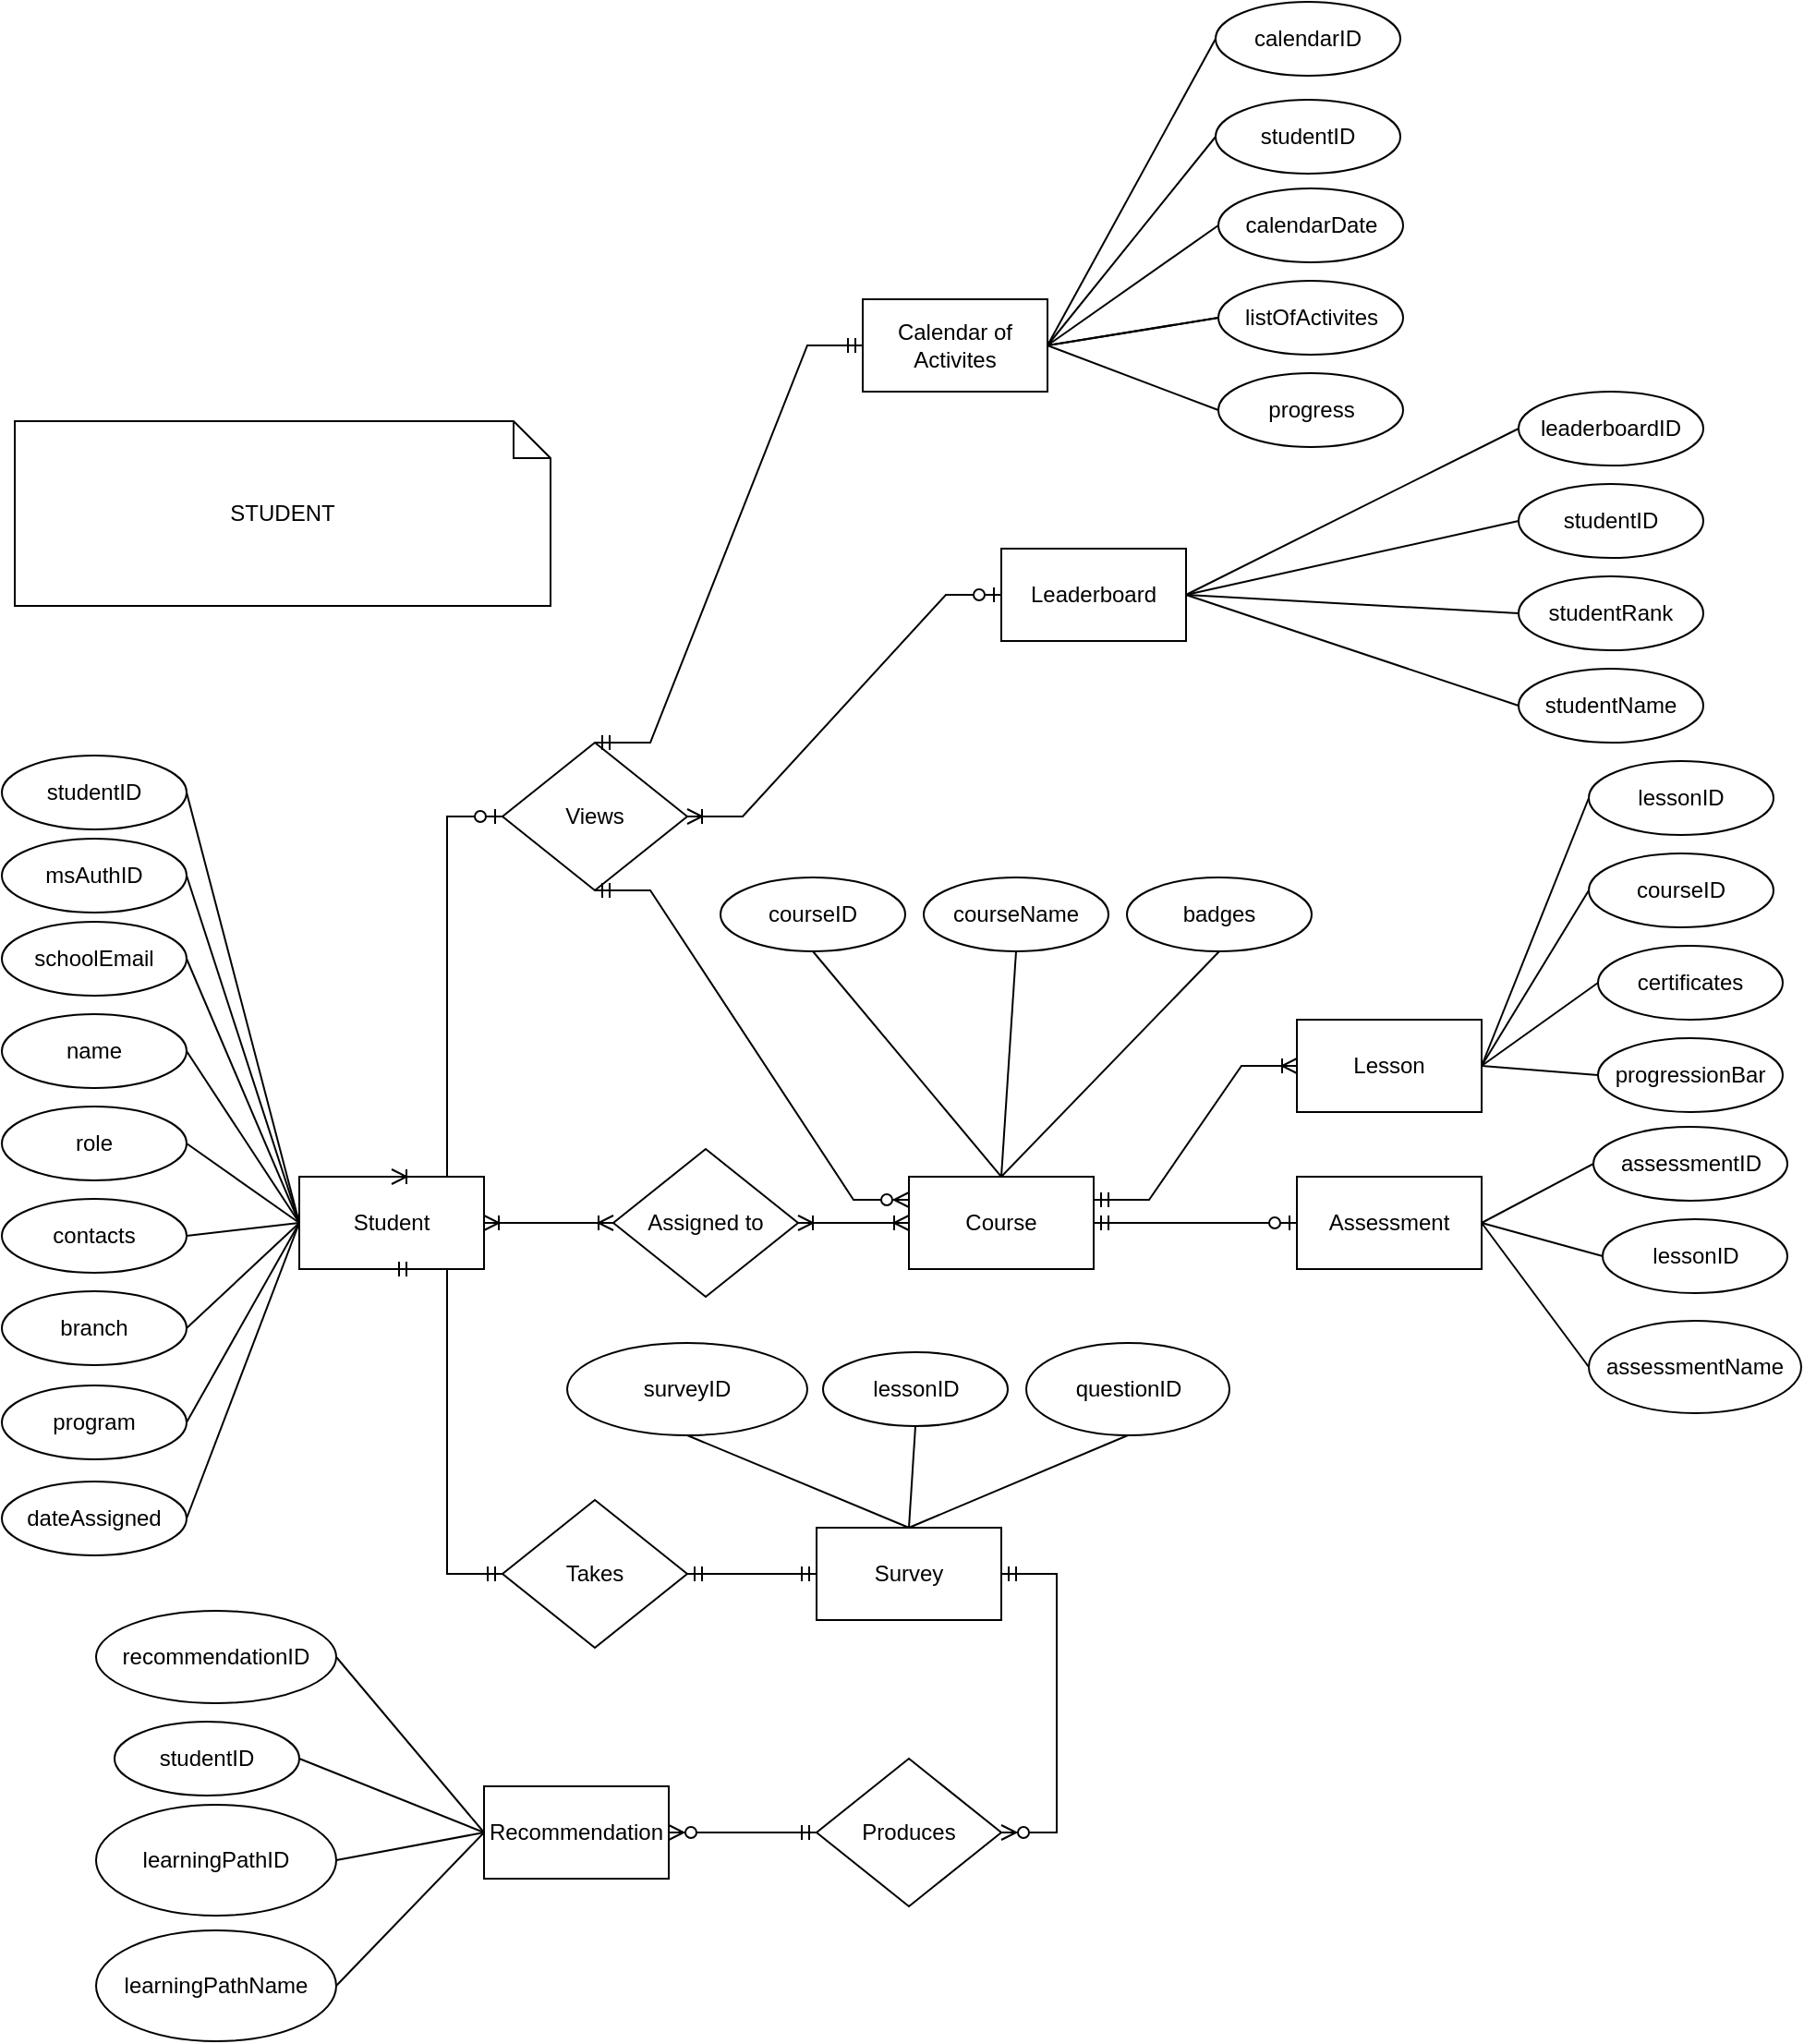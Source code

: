 <mxfile version="24.9.1" pages="3">
  <diagram id="DWki5Z1A9hz9Rr8sm5ct" name="Page-3">
    <mxGraphModel dx="2234" dy="744" grid="0" gridSize="10" guides="1" tooltips="1" connect="1" arrows="1" fold="1" page="0" pageScale="1" pageWidth="1100" pageHeight="850" background="#FFFFFF" math="0" shadow="0">
      <root>
        <mxCell id="0" />
        <mxCell id="1" parent="0" />
        <mxCell id="_nA54coQSFwZBGGFhOAp-1" value="Student" style="html=1;dashed=0;whiteSpace=wrap;" parent="1" vertex="1">
          <mxGeometry x="-300" y="941" width="100" height="50" as="geometry" />
        </mxCell>
        <mxCell id="_nA54coQSFwZBGGFhOAp-2" value="name" style="ellipse;whiteSpace=wrap;html=1;align=center;" parent="1" vertex="1">
          <mxGeometry x="-461" y="853" width="100" height="40" as="geometry" />
        </mxCell>
        <mxCell id="_nA54coQSFwZBGGFhOAp-3" value="msAuthID" style="ellipse;whiteSpace=wrap;html=1;align=center;" parent="1" vertex="1">
          <mxGeometry x="-461" y="758" width="100" height="40" as="geometry" />
        </mxCell>
        <mxCell id="_nA54coQSFwZBGGFhOAp-4" value="schoolEmail" style="ellipse;whiteSpace=wrap;html=1;align=center;" parent="1" vertex="1">
          <mxGeometry x="-461" y="803" width="100" height="40" as="geometry" />
        </mxCell>
        <mxCell id="_nA54coQSFwZBGGFhOAp-5" value="role" style="ellipse;whiteSpace=wrap;html=1;align=center;" parent="1" vertex="1">
          <mxGeometry x="-461" y="903" width="100" height="40" as="geometry" />
        </mxCell>
        <mxCell id="_nA54coQSFwZBGGFhOAp-6" value="branch" style="ellipse;whiteSpace=wrap;html=1;align=center;" parent="1" vertex="1">
          <mxGeometry x="-461" y="1003" width="100" height="40" as="geometry" />
        </mxCell>
        <mxCell id="_nA54coQSFwZBGGFhOAp-7" value="contacts" style="ellipse;whiteSpace=wrap;html=1;align=center;" parent="1" vertex="1">
          <mxGeometry x="-461" y="953" width="100" height="40" as="geometry" />
        </mxCell>
        <mxCell id="_nA54coQSFwZBGGFhOAp-8" value="studentID" style="ellipse;whiteSpace=wrap;html=1;align=center;" parent="1" vertex="1">
          <mxGeometry x="-461" y="713" width="100" height="40" as="geometry" />
        </mxCell>
        <mxCell id="_nA54coQSFwZBGGFhOAp-9" value="" style="endArrow=none;html=1;rounded=0;entryX=0;entryY=0.5;entryDx=0;entryDy=0;exitX=1;exitY=0.5;exitDx=0;exitDy=0;" parent="1" source="_nA54coQSFwZBGGFhOAp-8" target="_nA54coQSFwZBGGFhOAp-1" edge="1">
          <mxGeometry width="50" height="50" relative="1" as="geometry">
            <mxPoint x="-420" y="986" as="sourcePoint" />
            <mxPoint x="-300" y="881" as="targetPoint" />
          </mxGeometry>
        </mxCell>
        <mxCell id="_nA54coQSFwZBGGFhOAp-10" value="" style="endArrow=none;html=1;rounded=0;exitX=1;exitY=0.5;exitDx=0;exitDy=0;entryX=0;entryY=0.5;entryDx=0;entryDy=0;" parent="1" source="_nA54coQSFwZBGGFhOAp-4" target="_nA54coQSFwZBGGFhOAp-1" edge="1">
          <mxGeometry width="50" height="50" relative="1" as="geometry">
            <mxPoint x="-430" y="826" as="sourcePoint" />
            <mxPoint x="-300" y="966" as="targetPoint" />
          </mxGeometry>
        </mxCell>
        <mxCell id="_nA54coQSFwZBGGFhOAp-11" value="" style="endArrow=none;html=1;rounded=0;entryX=0;entryY=0.5;entryDx=0;entryDy=0;exitX=1;exitY=0.5;exitDx=0;exitDy=0;" parent="1" source="_nA54coQSFwZBGGFhOAp-2" target="_nA54coQSFwZBGGFhOAp-1" edge="1">
          <mxGeometry width="50" height="50" relative="1" as="geometry">
            <mxPoint x="-420" y="836" as="sourcePoint" />
            <mxPoint x="-280" y="991" as="targetPoint" />
          </mxGeometry>
        </mxCell>
        <mxCell id="_nA54coQSFwZBGGFhOAp-12" value="" style="endArrow=none;html=1;rounded=0;entryX=0;entryY=0.5;entryDx=0;entryDy=0;exitX=1;exitY=0.5;exitDx=0;exitDy=0;" parent="1" source="_nA54coQSFwZBGGFhOAp-5" target="_nA54coQSFwZBGGFhOAp-1" edge="1">
          <mxGeometry width="50" height="50" relative="1" as="geometry">
            <mxPoint x="-410" y="846" as="sourcePoint" />
            <mxPoint x="-270" y="1001" as="targetPoint" />
          </mxGeometry>
        </mxCell>
        <mxCell id="_nA54coQSFwZBGGFhOAp-13" value="" style="endArrow=none;html=1;rounded=0;entryX=1;entryY=0.5;entryDx=0;entryDy=0;exitX=0;exitY=0.5;exitDx=0;exitDy=0;" parent="1" source="_nA54coQSFwZBGGFhOAp-1" target="_nA54coQSFwZBGGFhOAp-3" edge="1">
          <mxGeometry width="50" height="50" relative="1" as="geometry">
            <mxPoint x="-400" y="856" as="sourcePoint" />
            <mxPoint x="-260" y="1011" as="targetPoint" />
          </mxGeometry>
        </mxCell>
        <mxCell id="_nA54coQSFwZBGGFhOAp-14" value="" style="endArrow=none;html=1;rounded=0;entryX=1;entryY=0.5;entryDx=0;entryDy=0;exitX=0;exitY=0.5;exitDx=0;exitDy=0;" parent="1" source="_nA54coQSFwZBGGFhOAp-1" target="_nA54coQSFwZBGGFhOAp-7" edge="1">
          <mxGeometry width="50" height="50" relative="1" as="geometry">
            <mxPoint x="-390" y="866" as="sourcePoint" />
            <mxPoint x="-250" y="1021" as="targetPoint" />
          </mxGeometry>
        </mxCell>
        <mxCell id="_nA54coQSFwZBGGFhOAp-15" value="" style="endArrow=none;html=1;rounded=0;entryX=1;entryY=0.5;entryDx=0;entryDy=0;exitX=0;exitY=0.5;exitDx=0;exitDy=0;" parent="1" source="_nA54coQSFwZBGGFhOAp-1" target="_nA54coQSFwZBGGFhOAp-6" edge="1">
          <mxGeometry width="50" height="50" relative="1" as="geometry">
            <mxPoint x="-380" y="876" as="sourcePoint" />
            <mxPoint x="-240" y="1031" as="targetPoint" />
          </mxGeometry>
        </mxCell>
        <mxCell id="_nA54coQSFwZBGGFhOAp-16" value="Course" style="html=1;dashed=0;whiteSpace=wrap;" parent="1" vertex="1">
          <mxGeometry x="30" y="941" width="100" height="50" as="geometry" />
        </mxCell>
        <mxCell id="_nA54coQSFwZBGGFhOAp-17" value="Survey" style="html=1;dashed=0;whiteSpace=wrap;" parent="1" vertex="1">
          <mxGeometry x="-20" y="1131" width="100" height="50" as="geometry" />
        </mxCell>
        <mxCell id="_nA54coQSFwZBGGFhOAp-18" value="Leaderboard" style="html=1;dashed=0;whiteSpace=wrap;" parent="1" vertex="1">
          <mxGeometry x="80" y="601" width="100" height="50" as="geometry" />
        </mxCell>
        <mxCell id="_nA54coQSFwZBGGFhOAp-19" value="Assigned to" style="shape=rhombus;html=1;dashed=0;whiteSpace=wrap;perimeter=rhombusPerimeter;" parent="1" vertex="1">
          <mxGeometry x="-130" y="926" width="100" height="80" as="geometry" />
        </mxCell>
        <mxCell id="_nA54coQSFwZBGGFhOAp-20" value="" style="edgeStyle=entityRelationEdgeStyle;fontSize=12;html=1;endArrow=ERoneToMany;startArrow=ERoneToMany;rounded=0;exitX=1;exitY=0.5;exitDx=0;exitDy=0;entryX=0;entryY=0.5;entryDx=0;entryDy=0;" parent="1" source="_nA54coQSFwZBGGFhOAp-1" target="_nA54coQSFwZBGGFhOAp-19" edge="1">
          <mxGeometry width="100" height="100" relative="1" as="geometry">
            <mxPoint x="-170" y="946" as="sourcePoint" />
            <mxPoint x="-70" y="846" as="targetPoint" />
          </mxGeometry>
        </mxCell>
        <mxCell id="_nA54coQSFwZBGGFhOAp-21" value="" style="edgeStyle=entityRelationEdgeStyle;fontSize=12;html=1;endArrow=ERoneToMany;startArrow=ERoneToMany;rounded=0;exitX=1;exitY=0.5;exitDx=0;exitDy=0;entryX=0;entryY=0.5;entryDx=0;entryDy=0;" parent="1" source="_nA54coQSFwZBGGFhOAp-19" target="_nA54coQSFwZBGGFhOAp-16" edge="1">
          <mxGeometry width="100" height="100" relative="1" as="geometry">
            <mxPoint x="-190" y="976" as="sourcePoint" />
            <mxPoint x="-120" y="976" as="targetPoint" />
          </mxGeometry>
        </mxCell>
        <mxCell id="_nA54coQSFwZBGGFhOAp-22" value="Takes" style="shape=rhombus;html=1;dashed=0;whiteSpace=wrap;perimeter=rhombusPerimeter;" parent="1" vertex="1">
          <mxGeometry x="-190" y="1116" width="100" height="80" as="geometry" />
        </mxCell>
        <mxCell id="_nA54coQSFwZBGGFhOAp-25" value="Views" style="shape=rhombus;html=1;dashed=0;whiteSpace=wrap;perimeter=rhombusPerimeter;" parent="1" vertex="1">
          <mxGeometry x="-190" y="706" width="100" height="80" as="geometry" />
        </mxCell>
        <mxCell id="_nA54coQSFwZBGGFhOAp-26" value="Assessment" style="html=1;dashed=0;whiteSpace=wrap;" parent="1" vertex="1">
          <mxGeometry x="240" y="941" width="100" height="50" as="geometry" />
        </mxCell>
        <mxCell id="_nA54coQSFwZBGGFhOAp-27" value="courseID" style="ellipse;whiteSpace=wrap;html=1;align=center;" parent="1" vertex="1">
          <mxGeometry x="-72" y="779" width="100" height="40" as="geometry" />
        </mxCell>
        <mxCell id="_nA54coQSFwZBGGFhOAp-28" value="courseName" style="ellipse;whiteSpace=wrap;html=1;align=center;" parent="1" vertex="1">
          <mxGeometry x="38" y="779" width="100" height="40" as="geometry" />
        </mxCell>
        <mxCell id="_nA54coQSFwZBGGFhOAp-29" value="" style="endArrow=none;html=1;rounded=0;entryX=0.5;entryY=0;entryDx=0;entryDy=0;exitX=0.5;exitY=1;exitDx=0;exitDy=0;" parent="1" source="_nA54coQSFwZBGGFhOAp-28" target="_nA54coQSFwZBGGFhOAp-16" edge="1">
          <mxGeometry width="50" height="50" relative="1" as="geometry">
            <mxPoint x="230" y="916" as="sourcePoint" />
            <mxPoint x="140" y="976" as="targetPoint" />
          </mxGeometry>
        </mxCell>
        <mxCell id="_nA54coQSFwZBGGFhOAp-30" value="Lesson" style="html=1;dashed=0;whiteSpace=wrap;" parent="1" vertex="1">
          <mxGeometry x="240" y="856" width="100" height="50" as="geometry" />
        </mxCell>
        <mxCell id="_nA54coQSFwZBGGFhOAp-31" value="" style="edgeStyle=entityRelationEdgeStyle;fontSize=12;html=1;endArrow=ERoneToMany;startArrow=ERmandOne;rounded=0;exitX=1;exitY=0.25;exitDx=0;exitDy=0;entryX=0;entryY=0.5;entryDx=0;entryDy=0;" parent="1" source="_nA54coQSFwZBGGFhOAp-16" target="_nA54coQSFwZBGGFhOAp-30" edge="1">
          <mxGeometry width="100" height="100" relative="1" as="geometry">
            <mxPoint x="460" y="956" as="sourcePoint" />
            <mxPoint x="560" y="856" as="targetPoint" />
          </mxGeometry>
        </mxCell>
        <mxCell id="_nA54coQSFwZBGGFhOAp-32" value="" style="edgeStyle=entityRelationEdgeStyle;fontSize=12;html=1;endArrow=ERzeroToOne;startArrow=ERmandOne;rounded=0;exitX=1;exitY=0.5;exitDx=0;exitDy=0;entryX=0;entryY=0.5;entryDx=0;entryDy=0;" parent="1" source="_nA54coQSFwZBGGFhOAp-16" target="_nA54coQSFwZBGGFhOAp-26" edge="1">
          <mxGeometry width="100" height="100" relative="1" as="geometry">
            <mxPoint x="190" y="1066" as="sourcePoint" />
            <mxPoint x="290" y="966" as="targetPoint" />
          </mxGeometry>
        </mxCell>
        <mxCell id="_nA54coQSFwZBGGFhOAp-33" value="assessmentID" style="ellipse;whiteSpace=wrap;html=1;align=center;" parent="1" vertex="1">
          <mxGeometry x="400.5" y="914" width="105" height="40" as="geometry" />
        </mxCell>
        <mxCell id="_nA54coQSFwZBGGFhOAp-34" value="assessmentName" style="ellipse;whiteSpace=wrap;html=1;align=center;" parent="1" vertex="1">
          <mxGeometry x="398" y="1019" width="115" height="50" as="geometry" />
        </mxCell>
        <mxCell id="_nA54coQSFwZBGGFhOAp-35" value="Produces" style="shape=rhombus;html=1;dashed=0;whiteSpace=wrap;perimeter=rhombusPerimeter;" parent="1" vertex="1">
          <mxGeometry x="-20" y="1256" width="100" height="80" as="geometry" />
        </mxCell>
        <mxCell id="_nA54coQSFwZBGGFhOAp-36" value="Recommendation" style="html=1;dashed=0;whiteSpace=wrap;" parent="1" vertex="1">
          <mxGeometry x="-200" y="1271" width="100" height="50" as="geometry" />
        </mxCell>
        <mxCell id="_nA54coQSFwZBGGFhOAp-37" value="" style="edgeStyle=entityRelationEdgeStyle;fontSize=12;html=1;endArrow=ERzeroToMany;startArrow=ERmandOne;rounded=0;exitX=1;exitY=0.5;exitDx=0;exitDy=0;entryX=1;entryY=0.5;entryDx=0;entryDy=0;" parent="1" source="_nA54coQSFwZBGGFhOAp-17" target="_nA54coQSFwZBGGFhOAp-35" edge="1">
          <mxGeometry width="100" height="100" relative="1" as="geometry">
            <mxPoint x="-200" y="1236" as="sourcePoint" />
            <mxPoint x="-100" y="1136" as="targetPoint" />
          </mxGeometry>
        </mxCell>
        <mxCell id="_nA54coQSFwZBGGFhOAp-38" value="" style="edgeStyle=entityRelationEdgeStyle;fontSize=12;html=1;endArrow=ERzeroToMany;startArrow=ERmandOne;rounded=0;exitX=0;exitY=0.5;exitDx=0;exitDy=0;entryX=1;entryY=0.5;entryDx=0;entryDy=0;" parent="1" source="_nA54coQSFwZBGGFhOAp-35" target="_nA54coQSFwZBGGFhOAp-36" edge="1">
          <mxGeometry width="100" height="100" relative="1" as="geometry">
            <mxPoint x="90" y="1506" as="sourcePoint" />
            <mxPoint x="90" y="1396" as="targetPoint" />
          </mxGeometry>
        </mxCell>
        <mxCell id="_nA54coQSFwZBGGFhOAp-39" value="dateAssigned" style="ellipse;whiteSpace=wrap;html=1;align=center;" parent="1" vertex="1">
          <mxGeometry x="-461" y="1106" width="100" height="40" as="geometry" />
        </mxCell>
        <mxCell id="_nA54coQSFwZBGGFhOAp-40" value="" style="endArrow=none;html=1;rounded=0;entryX=1;entryY=0.5;entryDx=0;entryDy=0;exitX=0;exitY=0.5;exitDx=0;exitDy=0;" parent="1" source="_nA54coQSFwZBGGFhOAp-1" target="_nA54coQSFwZBGGFhOAp-39" edge="1">
          <mxGeometry width="50" height="50" relative="1" as="geometry">
            <mxPoint x="-290" y="976" as="sourcePoint" />
            <mxPoint x="-430" y="1166" as="targetPoint" />
          </mxGeometry>
        </mxCell>
        <mxCell id="_nA54coQSFwZBGGFhOAp-41" value="learningPathName" style="ellipse;whiteSpace=wrap;html=1;align=center;" parent="1" vertex="1">
          <mxGeometry x="-410" y="1349" width="130" height="60" as="geometry" />
        </mxCell>
        <mxCell id="_nA54coQSFwZBGGFhOAp-42" value="recommendationID" style="ellipse;whiteSpace=wrap;html=1;align=center;" parent="1" vertex="1">
          <mxGeometry x="-410" y="1176" width="130" height="50" as="geometry" />
        </mxCell>
        <mxCell id="_nA54coQSFwZBGGFhOAp-43" value="" style="endArrow=none;html=1;rounded=0;entryX=0;entryY=0.5;entryDx=0;entryDy=0;exitX=1;exitY=0.5;exitDx=0;exitDy=0;" parent="1" source="_nA54coQSFwZBGGFhOAp-42" target="_nA54coQSFwZBGGFhOAp-36" edge="1">
          <mxGeometry width="50" height="50" relative="1" as="geometry">
            <mxPoint x="-330" y="1046" as="sourcePoint" />
            <mxPoint x="-240" y="1296" as="targetPoint" />
            <Array as="points" />
          </mxGeometry>
        </mxCell>
        <mxCell id="_nA54coQSFwZBGGFhOAp-44" value="" style="endArrow=none;html=1;rounded=0;entryX=1;entryY=0.5;entryDx=0;entryDy=0;exitX=0;exitY=0.5;exitDx=0;exitDy=0;" parent="1" source="_nA54coQSFwZBGGFhOAp-36" target="_nA54coQSFwZBGGFhOAp-41" edge="1">
          <mxGeometry width="50" height="50" relative="1" as="geometry">
            <mxPoint x="-240" y="1326" as="sourcePoint" />
            <mxPoint x="-230" y="1336" as="targetPoint" />
          </mxGeometry>
        </mxCell>
        <mxCell id="_nA54coQSFwZBGGFhOAp-45" value="badges" style="ellipse;whiteSpace=wrap;html=1;align=center;" parent="1" vertex="1">
          <mxGeometry x="148" y="779" width="100" height="40" as="geometry" />
        </mxCell>
        <mxCell id="_nA54coQSFwZBGGFhOAp-46" value="" style="endArrow=none;html=1;rounded=0;entryX=0.5;entryY=1;entryDx=0;entryDy=0;exitX=0.5;exitY=0;exitDx=0;exitDy=0;" parent="1" source="_nA54coQSFwZBGGFhOAp-16" target="_nA54coQSFwZBGGFhOAp-45" edge="1">
          <mxGeometry width="50" height="50" relative="1" as="geometry">
            <mxPoint x="30" y="886" as="sourcePoint" />
            <mxPoint x="90" y="951" as="targetPoint" />
          </mxGeometry>
        </mxCell>
        <mxCell id="_nA54coQSFwZBGGFhOAp-47" value="certificates" style="ellipse;whiteSpace=wrap;html=1;align=center;" parent="1" vertex="1">
          <mxGeometry x="403" y="816" width="100" height="40" as="geometry" />
        </mxCell>
        <mxCell id="_nA54coQSFwZBGGFhOAp-48" value="lessonID" style="ellipse;whiteSpace=wrap;html=1;align=center;" parent="1" vertex="1">
          <mxGeometry x="398" y="716" width="100" height="40" as="geometry" />
        </mxCell>
        <mxCell id="_nA54coQSFwZBGGFhOAp-49" value="" style="endArrow=none;html=1;rounded=0;entryX=0;entryY=0.5;entryDx=0;entryDy=0;exitX=1;exitY=0.5;exitDx=0;exitDy=0;" parent="1" source="_nA54coQSFwZBGGFhOAp-30" target="_nA54coQSFwZBGGFhOAp-47" edge="1">
          <mxGeometry width="50" height="50" relative="1" as="geometry">
            <mxPoint x="-270" y="996" as="sourcePoint" />
            <mxPoint x="-410" y="1236" as="targetPoint" />
          </mxGeometry>
        </mxCell>
        <mxCell id="_nA54coQSFwZBGGFhOAp-50" value="" style="endArrow=none;html=1;rounded=0;entryX=0;entryY=0.5;entryDx=0;entryDy=0;exitX=1;exitY=0.5;exitDx=0;exitDy=0;" parent="1" source="_nA54coQSFwZBGGFhOAp-26" target="_nA54coQSFwZBGGFhOAp-33" edge="1">
          <mxGeometry width="50" height="50" relative="1" as="geometry">
            <mxPoint x="-260" y="1006" as="sourcePoint" />
            <mxPoint x="-400" y="1246" as="targetPoint" />
          </mxGeometry>
        </mxCell>
        <mxCell id="_nA54coQSFwZBGGFhOAp-51" value="" style="endArrow=none;html=1;rounded=0;entryX=0;entryY=0.5;entryDx=0;entryDy=0;exitX=1;exitY=0.5;exitDx=0;exitDy=0;" parent="1" source="_nA54coQSFwZBGGFhOAp-26" target="_nA54coQSFwZBGGFhOAp-34" edge="1">
          <mxGeometry width="50" height="50" relative="1" as="geometry">
            <mxPoint x="-250" y="1016" as="sourcePoint" />
            <mxPoint x="-390" y="1256" as="targetPoint" />
          </mxGeometry>
        </mxCell>
        <mxCell id="_nA54coQSFwZBGGFhOAp-52" value="" style="edgeStyle=entityRelationEdgeStyle;fontSize=12;html=1;endArrow=ERoneToMany;startArrow=ERzeroToOne;rounded=0;entryX=0.5;entryY=0;entryDx=0;entryDy=0;exitX=0;exitY=0.5;exitDx=0;exitDy=0;" parent="1" source="_nA54coQSFwZBGGFhOAp-25" target="_nA54coQSFwZBGGFhOAp-1" edge="1">
          <mxGeometry width="100" height="100" relative="1" as="geometry">
            <mxPoint x="-410" y="686" as="sourcePoint" />
            <mxPoint x="-310" y="586" as="targetPoint" />
          </mxGeometry>
        </mxCell>
        <mxCell id="_nA54coQSFwZBGGFhOAp-53" value="" style="edgeStyle=entityRelationEdgeStyle;fontSize=12;html=1;endArrow=ERoneToMany;startArrow=ERzeroToOne;rounded=0;entryX=1;entryY=0.5;entryDx=0;entryDy=0;exitX=0;exitY=0.5;exitDx=0;exitDy=0;" parent="1" source="_nA54coQSFwZBGGFhOAp-18" target="_nA54coQSFwZBGGFhOAp-25" edge="1">
          <mxGeometry width="100" height="100" relative="1" as="geometry">
            <mxPoint x="62.5" y="776" as="sourcePoint" />
            <mxPoint x="-22.5" y="776" as="targetPoint" />
            <Array as="points">
              <mxPoint x="-87.5" y="886" />
            </Array>
          </mxGeometry>
        </mxCell>
        <mxCell id="_nA54coQSFwZBGGFhOAp-54" value="Calendar of Activites" style="html=1;dashed=0;whiteSpace=wrap;" parent="1" vertex="1">
          <mxGeometry x="5" y="466" width="100" height="50" as="geometry" />
        </mxCell>
        <mxCell id="_nA54coQSFwZBGGFhOAp-56" value="studentRank" style="ellipse;whiteSpace=wrap;html=1;align=center;" parent="1" vertex="1">
          <mxGeometry x="360" y="616" width="100" height="40" as="geometry" />
        </mxCell>
        <mxCell id="_nA54coQSFwZBGGFhOAp-57" value="studentName" style="ellipse;whiteSpace=wrap;html=1;align=center;" parent="1" vertex="1">
          <mxGeometry x="360" y="666" width="100" height="40" as="geometry" />
        </mxCell>
        <mxCell id="_nA54coQSFwZBGGFhOAp-58" value="studentID" style="ellipse;whiteSpace=wrap;html=1;align=center;" parent="1" vertex="1">
          <mxGeometry x="360" y="566" width="100" height="40" as="geometry" />
        </mxCell>
        <mxCell id="_nA54coQSFwZBGGFhOAp-59" value="" style="endArrow=none;html=1;rounded=0;entryX=1;entryY=0.5;entryDx=0;entryDy=0;exitX=0;exitY=0.5;exitDx=0;exitDy=0;" parent="1" source="_nA54coQSFwZBGGFhOAp-58" target="_nA54coQSFwZBGGFhOAp-18" edge="1">
          <mxGeometry width="50" height="50" relative="1" as="geometry">
            <mxPoint x="520" y="686" as="sourcePoint" />
            <mxPoint x="435" y="771" as="targetPoint" />
          </mxGeometry>
        </mxCell>
        <mxCell id="_nA54coQSFwZBGGFhOAp-60" value="" style="endArrow=none;html=1;rounded=0;entryX=1;entryY=0.5;entryDx=0;entryDy=0;exitX=0;exitY=0.5;exitDx=0;exitDy=0;" parent="1" source="_nA54coQSFwZBGGFhOAp-56" target="_nA54coQSFwZBGGFhOAp-18" edge="1">
          <mxGeometry width="50" height="50" relative="1" as="geometry">
            <mxPoint x="505" y="696" as="sourcePoint" />
            <mxPoint x="445" y="781" as="targetPoint" />
          </mxGeometry>
        </mxCell>
        <mxCell id="_nA54coQSFwZBGGFhOAp-61" value="" style="endArrow=none;html=1;rounded=0;entryX=1;entryY=0.5;entryDx=0;entryDy=0;exitX=0;exitY=0.5;exitDx=0;exitDy=0;" parent="1" source="_nA54coQSFwZBGGFhOAp-57" target="_nA54coQSFwZBGGFhOAp-18" edge="1">
          <mxGeometry width="50" height="50" relative="1" as="geometry">
            <mxPoint x="540" y="706" as="sourcePoint" />
            <mxPoint x="455" y="791" as="targetPoint" />
          </mxGeometry>
        </mxCell>
        <mxCell id="_nA54coQSFwZBGGFhOAp-62" value="progress" style="ellipse;whiteSpace=wrap;html=1;align=center;" parent="1" vertex="1">
          <mxGeometry x="197.5" y="506" width="100" height="40" as="geometry" />
        </mxCell>
        <mxCell id="_nA54coQSFwZBGGFhOAp-63" value="calendarDate" style="ellipse;whiteSpace=wrap;html=1;align=center;" parent="1" vertex="1">
          <mxGeometry x="197.5" y="406" width="100" height="40" as="geometry" />
        </mxCell>
        <mxCell id="_nA54coQSFwZBGGFhOAp-64" value="" style="endArrow=none;html=1;rounded=0;entryX=1;entryY=0.5;entryDx=0;entryDy=0;exitX=0;exitY=0.5;exitDx=0;exitDy=0;" parent="1" source="_nA54coQSFwZBGGFhOAp-63" target="_nA54coQSFwZBGGFhOAp-54" edge="1">
          <mxGeometry width="50" height="50" relative="1" as="geometry">
            <mxPoint x="255" y="576" as="sourcePoint" />
            <mxPoint x="190" y="636" as="targetPoint" />
          </mxGeometry>
        </mxCell>
        <mxCell id="_nA54coQSFwZBGGFhOAp-65" value="" style="endArrow=none;html=1;rounded=0;entryX=1;entryY=0.5;entryDx=0;entryDy=0;exitX=0;exitY=0.5;exitDx=0;exitDy=0;" parent="1" source="_nA54coQSFwZBGGFhOAp-72" target="_nA54coQSFwZBGGFhOAp-54" edge="1">
          <mxGeometry width="50" height="50" relative="1" as="geometry">
            <mxPoint x="265" y="586" as="sourcePoint" />
            <mxPoint x="200" y="646" as="targetPoint" />
          </mxGeometry>
        </mxCell>
        <mxCell id="_nA54coQSFwZBGGFhOAp-66" value="" style="endArrow=none;html=1;rounded=0;entryX=1;entryY=0.5;entryDx=0;entryDy=0;exitX=0;exitY=0.5;exitDx=0;exitDy=0;" parent="1" source="_nA54coQSFwZBGGFhOAp-72" target="_nA54coQSFwZBGGFhOAp-54" edge="1">
          <mxGeometry width="50" height="50" relative="1" as="geometry">
            <mxPoint x="275" y="596" as="sourcePoint" />
            <mxPoint x="210" y="656" as="targetPoint" />
          </mxGeometry>
        </mxCell>
        <mxCell id="_nA54coQSFwZBGGFhOAp-67" value="STUDENT" style="shape=note;size=20;whiteSpace=wrap;html=1;" parent="1" vertex="1">
          <mxGeometry x="-454" y="532" width="290" height="100" as="geometry" />
        </mxCell>
        <mxCell id="_nA54coQSFwZBGGFhOAp-68" value="" style="edgeStyle=entityRelationEdgeStyle;fontSize=12;html=1;endArrow=ERzeroToMany;startArrow=ERmandOne;rounded=0;exitX=0.5;exitY=1;exitDx=0;exitDy=0;entryX=0;entryY=0.25;entryDx=0;entryDy=0;" parent="1" source="_nA54coQSFwZBGGFhOAp-25" target="_nA54coQSFwZBGGFhOAp-16" edge="1">
          <mxGeometry width="100" height="100" relative="1" as="geometry">
            <mxPoint x="60" y="853.5" as="sourcePoint" />
            <mxPoint x="-110" y="686" as="targetPoint" />
          </mxGeometry>
        </mxCell>
        <mxCell id="_nA54coQSFwZBGGFhOAp-69" value="progressionBar" style="ellipse;whiteSpace=wrap;html=1;align=center;" parent="1" vertex="1">
          <mxGeometry x="403" y="866" width="100" height="40" as="geometry" />
        </mxCell>
        <mxCell id="_nA54coQSFwZBGGFhOAp-70" value="" style="endArrow=none;html=1;rounded=0;entryX=0;entryY=0.5;entryDx=0;entryDy=0;exitX=1;exitY=0.5;exitDx=0;exitDy=0;" parent="1" source="_nA54coQSFwZBGGFhOAp-30" target="_nA54coQSFwZBGGFhOAp-69" edge="1">
          <mxGeometry width="50" height="50" relative="1" as="geometry">
            <mxPoint x="350" y="891" as="sourcePoint" />
            <mxPoint x="445" y="841" as="targetPoint" />
          </mxGeometry>
        </mxCell>
        <mxCell id="_nA54coQSFwZBGGFhOAp-71" value="" style="endArrow=none;html=1;rounded=0;entryX=1;entryY=0.5;entryDx=0;entryDy=0;exitX=0;exitY=0.5;exitDx=0;exitDy=0;" parent="1" source="_nA54coQSFwZBGGFhOAp-62" target="_nA54coQSFwZBGGFhOAp-54" edge="1">
          <mxGeometry width="50" height="50" relative="1" as="geometry">
            <mxPoint x="245" y="486" as="sourcePoint" />
            <mxPoint x="105" y="491" as="targetPoint" />
          </mxGeometry>
        </mxCell>
        <mxCell id="_nA54coQSFwZBGGFhOAp-72" value="listOfActivites" style="ellipse;whiteSpace=wrap;html=1;align=center;" parent="1" vertex="1">
          <mxGeometry x="197.5" y="456" width="100" height="40" as="geometry" />
        </mxCell>
        <mxCell id="_nA54coQSFwZBGGFhOAp-73" value="surveyID" style="ellipse;whiteSpace=wrap;html=1;align=center;" parent="1" vertex="1">
          <mxGeometry x="-155" y="1031" width="130" height="50" as="geometry" />
        </mxCell>
        <mxCell id="_nA54coQSFwZBGGFhOAp-74" value="" style="endArrow=none;html=1;rounded=0;entryX=0.5;entryY=0;entryDx=0;entryDy=0;exitX=0.5;exitY=1;exitDx=0;exitDy=0;" parent="1" source="_nA54coQSFwZBGGFhOAp-73" target="_nA54coQSFwZBGGFhOAp-17" edge="1">
          <mxGeometry width="50" height="50" relative="1" as="geometry">
            <mxPoint x="-190" y="1236" as="sourcePoint" />
            <mxPoint x="-230" y="1266" as="targetPoint" />
          </mxGeometry>
        </mxCell>
        <mxCell id="_nA54coQSFwZBGGFhOAp-75" value="courseID" style="ellipse;whiteSpace=wrap;html=1;align=center;" parent="1" vertex="1">
          <mxGeometry x="398" y="766" width="100" height="40" as="geometry" />
        </mxCell>
        <mxCell id="_nA54coQSFwZBGGFhOAp-76" value="studentID" style="ellipse;whiteSpace=wrap;html=1;align=center;" parent="1" vertex="1">
          <mxGeometry x="196" y="358" width="100" height="40" as="geometry" />
        </mxCell>
        <mxCell id="_nA54coQSFwZBGGFhOAp-77" value="" style="endArrow=none;html=1;rounded=0;entryX=1;entryY=0.5;entryDx=0;entryDy=0;exitX=0;exitY=0.5;exitDx=0;exitDy=0;" parent="1" source="_nA54coQSFwZBGGFhOAp-76" target="_nA54coQSFwZBGGFhOAp-54" edge="1">
          <mxGeometry width="50" height="50" relative="1" as="geometry">
            <mxPoint x="145" y="436" as="sourcePoint" />
            <mxPoint x="115" y="501" as="targetPoint" />
          </mxGeometry>
        </mxCell>
        <mxCell id="_nA54coQSFwZBGGFhOAp-78" value="calendarID" style="ellipse;whiteSpace=wrap;html=1;align=center;" parent="1" vertex="1">
          <mxGeometry x="196" y="305" width="100" height="40" as="geometry" />
        </mxCell>
        <mxCell id="_nA54coQSFwZBGGFhOAp-79" value="" style="endArrow=none;html=1;rounded=0;entryX=1;entryY=0.5;entryDx=0;entryDy=0;exitX=0;exitY=0.5;exitDx=0;exitDy=0;" parent="1" source="_nA54coQSFwZBGGFhOAp-78" target="_nA54coQSFwZBGGFhOAp-54" edge="1">
          <mxGeometry width="50" height="50" relative="1" as="geometry">
            <mxPoint x="145" y="336" as="sourcePoint" />
            <mxPoint x="115" y="501" as="targetPoint" />
          </mxGeometry>
        </mxCell>
        <mxCell id="_nA54coQSFwZBGGFhOAp-80" value="leaderboardID" style="ellipse;whiteSpace=wrap;html=1;align=center;" parent="1" vertex="1">
          <mxGeometry x="360" y="516" width="100" height="40" as="geometry" />
        </mxCell>
        <mxCell id="_nA54coQSFwZBGGFhOAp-81" value="" style="endArrow=none;html=1;rounded=0;entryX=1;entryY=0.5;entryDx=0;entryDy=0;exitX=0;exitY=0.5;exitDx=0;exitDy=0;" parent="1" source="_nA54coQSFwZBGGFhOAp-80" target="_nA54coQSFwZBGGFhOAp-18" edge="1">
          <mxGeometry width="50" height="50" relative="1" as="geometry">
            <mxPoint x="405" y="331" as="sourcePoint" />
            <mxPoint x="330" y="506" as="targetPoint" />
          </mxGeometry>
        </mxCell>
        <mxCell id="_nA54coQSFwZBGGFhOAp-82" value="" style="endArrow=none;html=1;rounded=0;entryX=0.5;entryY=0;entryDx=0;entryDy=0;exitX=0.5;exitY=1;exitDx=0;exitDy=0;" parent="1" source="_nA54coQSFwZBGGFhOAp-27" target="_nA54coQSFwZBGGFhOAp-16" edge="1">
          <mxGeometry width="50" height="50" relative="1" as="geometry">
            <mxPoint x="10" y="686" as="sourcePoint" />
            <mxPoint x="-65" y="861" as="targetPoint" />
          </mxGeometry>
        </mxCell>
        <mxCell id="_nA54coQSFwZBGGFhOAp-83" value="" style="endArrow=none;html=1;rounded=0;entryX=1;entryY=0.5;entryDx=0;entryDy=0;exitX=0;exitY=0.5;exitDx=0;exitDy=0;" parent="1" source="_nA54coQSFwZBGGFhOAp-48" target="_nA54coQSFwZBGGFhOAp-30" edge="1">
          <mxGeometry width="50" height="50" relative="1" as="geometry">
            <mxPoint x="70" y="796" as="sourcePoint" />
            <mxPoint x="90" y="951" as="targetPoint" />
          </mxGeometry>
        </mxCell>
        <mxCell id="_nA54coQSFwZBGGFhOAp-84" value="" style="endArrow=none;html=1;rounded=0;entryX=1;entryY=0.5;entryDx=0;entryDy=0;exitX=0;exitY=0.5;exitDx=0;exitDy=0;" parent="1" source="_nA54coQSFwZBGGFhOAp-75" target="_nA54coQSFwZBGGFhOAp-30" edge="1">
          <mxGeometry width="50" height="50" relative="1" as="geometry">
            <mxPoint x="370" y="596" as="sourcePoint" />
            <mxPoint x="190" y="636" as="targetPoint" />
          </mxGeometry>
        </mxCell>
        <mxCell id="_nA54coQSFwZBGGFhOAp-85" value="lessonID" style="ellipse;whiteSpace=wrap;html=1;align=center;" parent="1" vertex="1">
          <mxGeometry x="405.5" y="964" width="100" height="40" as="geometry" />
        </mxCell>
        <mxCell id="_nA54coQSFwZBGGFhOAp-86" value="" style="endArrow=none;html=1;rounded=0;entryX=1;entryY=0.5;entryDx=0;entryDy=0;exitX=0;exitY=0.5;exitDx=0;exitDy=0;" parent="1" source="_nA54coQSFwZBGGFhOAp-85" target="_nA54coQSFwZBGGFhOAp-26" edge="1">
          <mxGeometry width="50" height="50" relative="1" as="geometry">
            <mxPoint x="448" y="796" as="sourcePoint" />
            <mxPoint x="350" y="891" as="targetPoint" />
          </mxGeometry>
        </mxCell>
        <mxCell id="_nA54coQSFwZBGGFhOAp-87" style="edgeStyle=orthogonalEdgeStyle;rounded=0;orthogonalLoop=1;jettySize=auto;html=1;exitX=0.5;exitY=1;exitDx=0;exitDy=0;" parent="1" source="_nA54coQSFwZBGGFhOAp-34" target="_nA54coQSFwZBGGFhOAp-34" edge="1">
          <mxGeometry relative="1" as="geometry" />
        </mxCell>
        <mxCell id="_nA54coQSFwZBGGFhOAp-88" value="lessonID" style="ellipse;whiteSpace=wrap;html=1;align=center;" parent="1" vertex="1">
          <mxGeometry x="-16.5" y="1036" width="100" height="40" as="geometry" />
        </mxCell>
        <mxCell id="_nA54coQSFwZBGGFhOAp-89" value="questionID" style="ellipse;whiteSpace=wrap;html=1;align=center;" parent="1" vertex="1">
          <mxGeometry x="93.5" y="1031" width="110" height="50" as="geometry" />
        </mxCell>
        <mxCell id="_nA54coQSFwZBGGFhOAp-90" value="" style="endArrow=none;html=1;rounded=0;entryX=0.5;entryY=0;entryDx=0;entryDy=0;exitX=0.5;exitY=1;exitDx=0;exitDy=0;" parent="1" source="_nA54coQSFwZBGGFhOAp-88" target="_nA54coQSFwZBGGFhOAp-17" edge="1">
          <mxGeometry width="50" height="50" relative="1" as="geometry">
            <mxPoint x="370" y="1186" as="sourcePoint" />
            <mxPoint x="265" y="1146" as="targetPoint" />
          </mxGeometry>
        </mxCell>
        <mxCell id="_nA54coQSFwZBGGFhOAp-91" value="" style="endArrow=none;html=1;rounded=0;exitX=0.5;exitY=1;exitDx=0;exitDy=0;entryX=0.5;entryY=0;entryDx=0;entryDy=0;" parent="1" source="_nA54coQSFwZBGGFhOAp-89" target="_nA54coQSFwZBGGFhOAp-17" edge="1">
          <mxGeometry width="50" height="50" relative="1" as="geometry">
            <mxPoint x="170" y="1051" as="sourcePoint" />
            <mxPoint x="80" y="1144" as="targetPoint" />
          </mxGeometry>
        </mxCell>
        <mxCell id="_nA54coQSFwZBGGFhOAp-92" value="studentID" style="ellipse;whiteSpace=wrap;html=1;align=center;" parent="1" vertex="1">
          <mxGeometry x="-400" y="1236" width="100" height="40" as="geometry" />
        </mxCell>
        <mxCell id="_nA54coQSFwZBGGFhOAp-93" value="" style="endArrow=none;html=1;rounded=0;entryX=1;entryY=0.5;entryDx=0;entryDy=0;exitX=0;exitY=0.5;exitDx=0;exitDy=0;" parent="1" source="_nA54coQSFwZBGGFhOAp-36" target="_nA54coQSFwZBGGFhOAp-92" edge="1">
          <mxGeometry width="50" height="50" relative="1" as="geometry">
            <mxPoint x="-240" y="1296" as="sourcePoint" />
            <mxPoint x="-270" y="1336" as="targetPoint" />
          </mxGeometry>
        </mxCell>
        <mxCell id="_nA54coQSFwZBGGFhOAp-94" value="learningPathID" style="ellipse;whiteSpace=wrap;html=1;align=center;" parent="1" vertex="1">
          <mxGeometry x="-410" y="1281" width="130" height="60" as="geometry" />
        </mxCell>
        <mxCell id="_nA54coQSFwZBGGFhOAp-95" value="" style="endArrow=none;html=1;rounded=0;entryX=1;entryY=0.5;entryDx=0;entryDy=0;exitX=0;exitY=0.5;exitDx=0;exitDy=0;" parent="1" source="_nA54coQSFwZBGGFhOAp-36" target="_nA54coQSFwZBGGFhOAp-94" edge="1">
          <mxGeometry width="50" height="50" relative="1" as="geometry">
            <mxPoint x="-240" y="1296" as="sourcePoint" />
            <mxPoint x="-270" y="1466" as="targetPoint" />
          </mxGeometry>
        </mxCell>
        <mxCell id="Nmv1tnwore4h40KqPklh-1" value="" style="edgeStyle=entityRelationEdgeStyle;fontSize=12;html=1;endArrow=ERmandOne;startArrow=ERmandOne;rounded=0;exitX=0.5;exitY=0;exitDx=0;exitDy=0;entryX=0;entryY=0.5;entryDx=0;entryDy=0;" parent="1" source="_nA54coQSFwZBGGFhOAp-25" target="_nA54coQSFwZBGGFhOAp-54" edge="1">
          <mxGeometry width="100" height="100" relative="1" as="geometry">
            <mxPoint x="-125" y="654" as="sourcePoint" />
            <mxPoint x="-25" y="554" as="targetPoint" />
          </mxGeometry>
        </mxCell>
        <mxCell id="xYApLqiIdXUEWhpUkvkj-2" value="program" style="ellipse;whiteSpace=wrap;html=1;align=center;" vertex="1" parent="1">
          <mxGeometry x="-461" y="1054" width="100" height="40" as="geometry" />
        </mxCell>
        <mxCell id="xYApLqiIdXUEWhpUkvkj-3" value="" style="endArrow=none;html=1;rounded=0;entryX=1;entryY=0.5;entryDx=0;entryDy=0;exitX=0;exitY=0.5;exitDx=0;exitDy=0;" edge="1" parent="1" source="_nA54coQSFwZBGGFhOAp-1" target="xYApLqiIdXUEWhpUkvkj-2">
          <mxGeometry width="50" height="50" relative="1" as="geometry">
            <mxPoint x="-290" y="976" as="sourcePoint" />
            <mxPoint x="-351" y="1033" as="targetPoint" />
          </mxGeometry>
        </mxCell>
        <mxCell id="gMxo1RoLeOHp2TroKabI-1" value="" style="edgeStyle=entityRelationEdgeStyle;fontSize=12;html=1;endArrow=ERmandOne;startArrow=ERmandOne;rounded=0;exitX=0.5;exitY=1;exitDx=0;exitDy=0;entryX=0;entryY=0.5;entryDx=0;entryDy=0;" edge="1" parent="1" source="_nA54coQSFwZBGGFhOAp-1" target="_nA54coQSFwZBGGFhOAp-22">
          <mxGeometry width="100" height="100" relative="1" as="geometry">
            <mxPoint x="-270" y="1154" as="sourcePoint" />
            <mxPoint x="-170" y="1054" as="targetPoint" />
          </mxGeometry>
        </mxCell>
        <mxCell id="gMxo1RoLeOHp2TroKabI-2" value="" style="edgeStyle=entityRelationEdgeStyle;fontSize=12;html=1;endArrow=ERmandOne;startArrow=ERmandOne;rounded=0;exitX=1;exitY=0.5;exitDx=0;exitDy=0;entryX=0;entryY=0.5;entryDx=0;entryDy=0;" edge="1" parent="1" source="_nA54coQSFwZBGGFhOAp-22" target="_nA54coQSFwZBGGFhOAp-17">
          <mxGeometry width="100" height="100" relative="1" as="geometry">
            <mxPoint x="-240" y="1001" as="sourcePoint" />
            <mxPoint x="-180" y="1166" as="targetPoint" />
          </mxGeometry>
        </mxCell>
      </root>
    </mxGraphModel>
  </diagram>
  <diagram id="FyTGTRdy_0kxJatX2rGb" name="Page-4">
    <mxGraphModel dx="2593" dy="-270" grid="0" gridSize="10" guides="1" tooltips="1" connect="1" arrows="1" fold="1" page="0" pageScale="1" pageWidth="850" pageHeight="1100" math="0" shadow="0">
      <root>
        <mxCell id="0" />
        <mxCell id="1" parent="0" />
        <mxCell id="XYZiw2wNd877rQzRe3aC-1" value="Learning Path and System Admin" style="shape=note;size=20;whiteSpace=wrap;html=1;" parent="1" vertex="1">
          <mxGeometry x="-185" y="1490" width="290" height="100" as="geometry" />
        </mxCell>
        <mxCell id="XYZiw2wNd877rQzRe3aC-2" value="Learning Path Admin" style="html=1;dashed=0;whiteSpace=wrap;" parent="1" vertex="1">
          <mxGeometry x="-185" y="1880" width="100" height="50" as="geometry" />
        </mxCell>
        <mxCell id="XYZiw2wNd877rQzRe3aC-3" value="Manages" style="shape=rhombus;html=1;dashed=0;whiteSpace=wrap;perimeter=rhombusPerimeter;" parent="1" vertex="1">
          <mxGeometry x="5" y="1865" width="100" height="80" as="geometry" />
        </mxCell>
        <mxCell id="XYZiw2wNd877rQzRe3aC-4" value="Learning Path" style="html=1;dashed=0;whiteSpace=wrap;" parent="1" vertex="1">
          <mxGeometry x="190" y="1880" width="100" height="50" as="geometry" />
        </mxCell>
        <mxCell id="XYZiw2wNd877rQzRe3aC-5" value="Course" style="html=1;dashed=0;whiteSpace=wrap;" parent="1" vertex="1">
          <mxGeometry x="190" y="1600" width="100" height="50" as="geometry" />
        </mxCell>
        <mxCell id="XYZiw2wNd877rQzRe3aC-6" value="Student" style="html=1;dashed=0;whiteSpace=wrap;" parent="1" vertex="1">
          <mxGeometry x="115" y="2060" width="100" height="50" as="geometry" />
        </mxCell>
        <mxCell id="XYZiw2wNd877rQzRe3aC-7" value="" style="edgeStyle=entityRelationEdgeStyle;fontSize=12;html=1;endArrow=ERoneToMany;startArrow=ERmandOne;rounded=0;exitX=1;exitY=0.5;exitDx=0;exitDy=0;entryX=0;entryY=0.5;entryDx=0;entryDy=0;" parent="1" source="XYZiw2wNd877rQzRe3aC-2" target="XYZiw2wNd877rQzRe3aC-3" edge="1">
          <mxGeometry width="100" height="100" relative="1" as="geometry">
            <mxPoint x="-95" y="2060" as="sourcePoint" />
            <mxPoint x="5" y="1960" as="targetPoint" />
          </mxGeometry>
        </mxCell>
        <mxCell id="XYZiw2wNd877rQzRe3aC-8" value="" style="edgeStyle=entityRelationEdgeStyle;fontSize=12;html=1;endArrow=ERoneToMany;startArrow=ERmandOne;rounded=0;exitX=1;exitY=0.5;exitDx=0;exitDy=0;entryX=0;entryY=0.5;entryDx=0;entryDy=0;" parent="1" source="XYZiw2wNd877rQzRe3aC-3" target="XYZiw2wNd877rQzRe3aC-4" edge="1">
          <mxGeometry width="100" height="100" relative="1" as="geometry">
            <mxPoint x="140" y="1990" as="sourcePoint" />
            <mxPoint x="230" y="1990" as="targetPoint" />
          </mxGeometry>
        </mxCell>
        <mxCell id="XYZiw2wNd877rQzRe3aC-9" value="" style="edgeStyle=entityRelationEdgeStyle;fontSize=12;html=1;endArrow=ERoneToMany;startArrow=ERmandOne;rounded=0;exitX=0.5;exitY=1;exitDx=0;exitDy=0;entryX=0;entryY=0.5;entryDx=0;entryDy=0;" parent="1" source="XYZiw2wNd877rQzRe3aC-3" target="XYZiw2wNd877rQzRe3aC-6" edge="1">
          <mxGeometry width="100" height="100" relative="1" as="geometry">
            <mxPoint x="-65" y="1925" as="sourcePoint" />
            <mxPoint x="25" y="1925" as="targetPoint" />
          </mxGeometry>
        </mxCell>
        <mxCell id="XYZiw2wNd877rQzRe3aC-10" value="" style="edgeStyle=entityRelationEdgeStyle;fontSize=12;html=1;endArrow=ERoneToMany;startArrow=ERmandOne;rounded=0;exitX=0.5;exitY=0;exitDx=0;exitDy=0;entryX=0;entryY=0.5;entryDx=0;entryDy=0;" parent="1" source="XYZiw2wNd877rQzRe3aC-3" target="XYZiw2wNd877rQzRe3aC-5" edge="1">
          <mxGeometry width="100" height="100" relative="1" as="geometry">
            <mxPoint x="-55" y="1935" as="sourcePoint" />
            <mxPoint x="35" y="1935" as="targetPoint" />
          </mxGeometry>
        </mxCell>
        <mxCell id="XYZiw2wNd877rQzRe3aC-11" value="Certificates" style="html=1;dashed=0;whiteSpace=wrap;" parent="1" vertex="1">
          <mxGeometry x="-55" y="2060" width="100" height="50" as="geometry" />
        </mxCell>
        <mxCell id="XYZiw2wNd877rQzRe3aC-12" value="" style="edgeStyle=entityRelationEdgeStyle;fontSize=12;html=1;endArrow=ERoneToMany;startArrow=ERmandOne;rounded=0;exitX=0.5;exitY=1;exitDx=0;exitDy=0;entryX=0.5;entryY=0;entryDx=0;entryDy=0;" parent="1" source="XYZiw2wNd877rQzRe3aC-3" target="XYZiw2wNd877rQzRe3aC-11" edge="1">
          <mxGeometry width="100" height="100" relative="1" as="geometry">
            <mxPoint x="75" y="1885" as="sourcePoint" />
            <mxPoint x="210" y="1765" as="targetPoint" />
          </mxGeometry>
        </mxCell>
        <mxCell id="XYZiw2wNd877rQzRe3aC-13" value="Generates" style="shape=rhombus;html=1;dashed=0;whiteSpace=wrap;perimeter=rhombusPerimeter;" parent="1" vertex="1">
          <mxGeometry x="-365" y="1865" width="100" height="80" as="geometry" />
        </mxCell>
        <mxCell id="XYZiw2wNd877rQzRe3aC-14" value="Learning Path Reports" style="html=1;dashed=0;whiteSpace=wrap;" parent="1" vertex="1">
          <mxGeometry x="-485" y="1780" width="100" height="50" as="geometry" />
        </mxCell>
        <mxCell id="XYZiw2wNd877rQzRe3aC-15" value="" style="edgeStyle=entityRelationEdgeStyle;fontSize=12;html=1;endArrow=ERoneToMany;startArrow=ERmandOne;rounded=0;entryX=1;entryY=0.5;entryDx=0;entryDy=0;exitX=0;exitY=0.5;exitDx=0;exitDy=0;" parent="1" source="XYZiw2wNd877rQzRe3aC-2" target="XYZiw2wNd877rQzRe3aC-13" edge="1">
          <mxGeometry width="100" height="100" relative="1" as="geometry">
            <mxPoint x="-255" y="1920" as="sourcePoint" />
            <mxPoint x="-205" y="2030" as="targetPoint" />
            <Array as="points">
              <mxPoint x="-235" y="1955" />
            </Array>
          </mxGeometry>
        </mxCell>
        <mxCell id="XYZiw2wNd877rQzRe3aC-16" value="" style="edgeStyle=entityRelationEdgeStyle;fontSize=12;html=1;endArrow=ERoneToMany;startArrow=ERmandOne;rounded=0;exitX=0.5;exitY=0;exitDx=0;exitDy=0;entryX=1;entryY=0.5;entryDx=0;entryDy=0;" parent="1" source="XYZiw2wNd877rQzRe3aC-13" target="XYZiw2wNd877rQzRe3aC-14" edge="1">
          <mxGeometry width="100" height="100" relative="1" as="geometry">
            <mxPoint x="-65" y="1925" as="sourcePoint" />
            <mxPoint x="25" y="1925" as="targetPoint" />
          </mxGeometry>
        </mxCell>
        <mxCell id="XYZiw2wNd877rQzRe3aC-17" value="reportID" style="ellipse;whiteSpace=wrap;html=1;align=center;" parent="1" vertex="1">
          <mxGeometry x="-671" y="1680" width="100" height="40" as="geometry" />
        </mxCell>
        <mxCell id="XYZiw2wNd877rQzRe3aC-18" value="" style="endArrow=none;html=1;rounded=0;entryX=0;entryY=0.5;entryDx=0;entryDy=0;exitX=1;exitY=0.5;exitDx=0;exitDy=0;" parent="1" source="XYZiw2wNd877rQzRe3aC-17" target="XYZiw2wNd877rQzRe3aC-14" edge="1">
          <mxGeometry width="50" height="50" relative="1" as="geometry">
            <mxPoint x="-795" y="1760" as="sourcePoint" />
            <mxPoint x="-655" y="1770" as="targetPoint" />
          </mxGeometry>
        </mxCell>
        <mxCell id="XYZiw2wNd877rQzRe3aC-19" value="adminID" style="ellipse;whiteSpace=wrap;html=1;align=center;" parent="1" vertex="1">
          <mxGeometry x="-417" y="1705" width="100" height="40" as="geometry" />
        </mxCell>
        <mxCell id="XYZiw2wNd877rQzRe3aC-20" value="adminName" style="ellipse;whiteSpace=wrap;html=1;align=center;" parent="1" vertex="1">
          <mxGeometry x="-307" y="1705" width="100" height="40" as="geometry" />
        </mxCell>
        <mxCell id="XYZiw2wNd877rQzRe3aC-21" value="email" style="ellipse;whiteSpace=wrap;html=1;align=center;" parent="1" vertex="1">
          <mxGeometry x="-202" y="1705" width="100" height="40" as="geometry" />
        </mxCell>
        <mxCell id="XYZiw2wNd877rQzRe3aC-22" value="role" style="ellipse;whiteSpace=wrap;html=1;align=center;" parent="1" vertex="1">
          <mxGeometry x="-97" y="1705" width="100" height="40" as="geometry" />
        </mxCell>
        <mxCell id="XYZiw2wNd877rQzRe3aC-23" value="dateAssigned" style="ellipse;whiteSpace=wrap;html=1;align=center;" parent="1" vertex="1">
          <mxGeometry x="13" y="1705" width="100" height="40" as="geometry" />
        </mxCell>
        <mxCell id="XYZiw2wNd877rQzRe3aC-24" value="" style="endArrow=none;html=1;rounded=0;entryX=0.5;entryY=1;entryDx=0;entryDy=0;exitX=0.5;exitY=0;exitDx=0;exitDy=0;" parent="1" source="XYZiw2wNd877rQzRe3aC-2" target="XYZiw2wNd877rQzRe3aC-19" edge="1">
          <mxGeometry width="50" height="50" relative="1" as="geometry">
            <mxPoint x="-175" y="1965" as="sourcePoint" />
            <mxPoint x="-95" y="2060" as="targetPoint" />
            <Array as="points" />
          </mxGeometry>
        </mxCell>
        <mxCell id="XYZiw2wNd877rQzRe3aC-25" value="" style="endArrow=none;html=1;rounded=0;entryX=0.5;entryY=0;entryDx=0;entryDy=0;exitX=0.5;exitY=1;exitDx=0;exitDy=0;" parent="1" source="XYZiw2wNd877rQzRe3aC-20" target="XYZiw2wNd877rQzRe3aC-2" edge="1">
          <mxGeometry width="50" height="50" relative="1" as="geometry">
            <mxPoint x="-505" y="2045" as="sourcePoint" />
            <mxPoint x="-245" y="1945" as="targetPoint" />
          </mxGeometry>
        </mxCell>
        <mxCell id="XYZiw2wNd877rQzRe3aC-26" value="" style="endArrow=none;html=1;rounded=0;entryX=0.5;entryY=0;entryDx=0;entryDy=0;exitX=0.5;exitY=1;exitDx=0;exitDy=0;" parent="1" source="XYZiw2wNd877rQzRe3aC-21" target="XYZiw2wNd877rQzRe3aC-2" edge="1">
          <mxGeometry width="50" height="50" relative="1" as="geometry">
            <mxPoint x="-725" y="1925" as="sourcePoint" />
            <mxPoint x="-465" y="1825" as="targetPoint" />
          </mxGeometry>
        </mxCell>
        <mxCell id="XYZiw2wNd877rQzRe3aC-27" value="" style="endArrow=none;html=1;rounded=0;exitX=0.5;exitY=1;exitDx=0;exitDy=0;entryX=0.5;entryY=0;entryDx=0;entryDy=0;" parent="1" source="XYZiw2wNd877rQzRe3aC-22" target="XYZiw2wNd877rQzRe3aC-2" edge="1">
          <mxGeometry width="50" height="50" relative="1" as="geometry">
            <mxPoint x="-170" y="2110" as="sourcePoint" />
            <mxPoint x="-115" y="1850" as="targetPoint" />
          </mxGeometry>
        </mxCell>
        <mxCell id="XYZiw2wNd877rQzRe3aC-28" value="" style="endArrow=none;html=1;rounded=0;entryX=0.5;entryY=0;entryDx=0;entryDy=0;exitX=0.5;exitY=1;exitDx=0;exitDy=0;" parent="1" source="XYZiw2wNd877rQzRe3aC-23" target="XYZiw2wNd877rQzRe3aC-2" edge="1">
          <mxGeometry width="50" height="50" relative="1" as="geometry">
            <mxPoint x="-160" y="2120" as="sourcePoint" />
            <mxPoint x="-115" y="1950" as="targetPoint" />
          </mxGeometry>
        </mxCell>
        <mxCell id="XYZiw2wNd877rQzRe3aC-29" value="reportType" style="ellipse;whiteSpace=wrap;html=1;align=center;" parent="1" vertex="1">
          <mxGeometry x="-671" y="1730" width="100" height="40" as="geometry" />
        </mxCell>
        <mxCell id="XYZiw2wNd877rQzRe3aC-30" value="generatedBy" style="ellipse;whiteSpace=wrap;html=1;align=center;" parent="1" vertex="1">
          <mxGeometry x="-671" y="1780" width="100" height="40" as="geometry" />
        </mxCell>
        <mxCell id="XYZiw2wNd877rQzRe3aC-31" value="generatedDate" style="ellipse;whiteSpace=wrap;html=1;align=center;" parent="1" vertex="1">
          <mxGeometry x="-671" y="1830" width="100" height="40" as="geometry" />
        </mxCell>
        <mxCell id="XYZiw2wNd877rQzRe3aC-32" value="reportContent" style="ellipse;whiteSpace=wrap;html=1;align=center;" parent="1" vertex="1">
          <mxGeometry x="-671" y="1880" width="100" height="40" as="geometry" />
        </mxCell>
        <mxCell id="XYZiw2wNd877rQzRe3aC-33" value="" style="endArrow=none;html=1;rounded=0;entryX=0;entryY=0.5;entryDx=0;entryDy=0;exitX=1;exitY=0.5;exitDx=0;exitDy=0;" parent="1" source="XYZiw2wNd877rQzRe3aC-29" target="XYZiw2wNd877rQzRe3aC-14" edge="1">
          <mxGeometry width="50" height="50" relative="1" as="geometry">
            <mxPoint x="-620" y="1790" as="sourcePoint" />
            <mxPoint x="-500" y="2010" as="targetPoint" />
          </mxGeometry>
        </mxCell>
        <mxCell id="XYZiw2wNd877rQzRe3aC-34" value="" style="endArrow=none;html=1;rounded=0;entryX=0;entryY=0.5;entryDx=0;entryDy=0;exitX=1;exitY=0.5;exitDx=0;exitDy=0;" parent="1" source="XYZiw2wNd877rQzRe3aC-30" target="XYZiw2wNd877rQzRe3aC-14" edge="1">
          <mxGeometry width="50" height="50" relative="1" as="geometry">
            <mxPoint x="-235" y="1730" as="sourcePoint" />
            <mxPoint x="-115" y="1950" as="targetPoint" />
          </mxGeometry>
        </mxCell>
        <mxCell id="XYZiw2wNd877rQzRe3aC-35" value="" style="endArrow=none;html=1;rounded=0;entryX=0;entryY=0.5;entryDx=0;entryDy=0;exitX=1;exitY=0.5;exitDx=0;exitDy=0;" parent="1" source="XYZiw2wNd877rQzRe3aC-31" target="XYZiw2wNd877rQzRe3aC-14" edge="1">
          <mxGeometry width="50" height="50" relative="1" as="geometry">
            <mxPoint x="-225" y="1740" as="sourcePoint" />
            <mxPoint x="-105" y="1960" as="targetPoint" />
          </mxGeometry>
        </mxCell>
        <mxCell id="XYZiw2wNd877rQzRe3aC-36" value="" style="endArrow=none;html=1;rounded=0;entryX=0;entryY=0.5;entryDx=0;entryDy=0;exitX=1;exitY=0.5;exitDx=0;exitDy=0;" parent="1" source="XYZiw2wNd877rQzRe3aC-32" target="XYZiw2wNd877rQzRe3aC-14" edge="1">
          <mxGeometry width="50" height="50" relative="1" as="geometry">
            <mxPoint x="-215" y="1750" as="sourcePoint" />
            <mxPoint x="-95" y="1970" as="targetPoint" />
          </mxGeometry>
        </mxCell>
        <mxCell id="XYZiw2wNd877rQzRe3aC-37" value="learningPathID" style="ellipse;whiteSpace=wrap;html=1;align=center;" parent="1" vertex="1">
          <mxGeometry x="510" y="1730" width="100" height="40" as="geometry" />
        </mxCell>
        <mxCell id="XYZiw2wNd877rQzRe3aC-38" value="learningPathName" style="ellipse;whiteSpace=wrap;html=1;align=center;" parent="1" vertex="1">
          <mxGeometry x="495" y="1780" width="130" height="40" as="geometry" />
        </mxCell>
        <mxCell id="XYZiw2wNd877rQzRe3aC-39" value="description" style="ellipse;whiteSpace=wrap;html=1;align=center;" parent="1" vertex="1">
          <mxGeometry x="510" y="1830" width="100" height="40" as="geometry" />
        </mxCell>
        <mxCell id="XYZiw2wNd877rQzRe3aC-40" value="createdBy" style="ellipse;whiteSpace=wrap;html=1;align=center;" parent="1" vertex="1">
          <mxGeometry x="510" y="1880" width="100" height="40" as="geometry" />
        </mxCell>
        <mxCell id="XYZiw2wNd877rQzRe3aC-41" value="createdDate" style="ellipse;whiteSpace=wrap;html=1;align=center;" parent="1" vertex="1">
          <mxGeometry x="510" y="1930" width="100" height="40" as="geometry" />
        </mxCell>
        <mxCell id="XYZiw2wNd877rQzRe3aC-42" value="status" style="ellipse;whiteSpace=wrap;html=1;align=center;" parent="1" vertex="1">
          <mxGeometry x="510" y="1980" width="100" height="40" as="geometry" />
        </mxCell>
        <mxCell id="XYZiw2wNd877rQzRe3aC-43" value="" style="endArrow=none;html=1;rounded=0;entryX=0;entryY=0.5;entryDx=0;entryDy=0;exitX=1;exitY=0.5;exitDx=0;exitDy=0;" parent="1" source="XYZiw2wNd877rQzRe3aC-4" target="XYZiw2wNd877rQzRe3aC-37" edge="1">
          <mxGeometry width="50" height="50" relative="1" as="geometry">
            <mxPoint x="275" y="1810" as="sourcePoint" />
            <mxPoint x="560" y="1925" as="targetPoint" />
          </mxGeometry>
        </mxCell>
        <mxCell id="XYZiw2wNd877rQzRe3aC-44" value="" style="endArrow=none;html=1;rounded=0;entryX=0;entryY=0.5;entryDx=0;entryDy=0;exitX=1;exitY=0.5;exitDx=0;exitDy=0;" parent="1" source="XYZiw2wNd877rQzRe3aC-4" target="XYZiw2wNd877rQzRe3aC-38" edge="1">
          <mxGeometry width="50" height="50" relative="1" as="geometry">
            <mxPoint x="310" y="1655" as="sourcePoint" />
            <mxPoint x="595" y="1770" as="targetPoint" />
          </mxGeometry>
        </mxCell>
        <mxCell id="XYZiw2wNd877rQzRe3aC-45" value="" style="endArrow=none;html=1;rounded=0;entryX=0;entryY=0.5;entryDx=0;entryDy=0;exitX=1;exitY=0.5;exitDx=0;exitDy=0;" parent="1" source="XYZiw2wNd877rQzRe3aC-4" target="XYZiw2wNd877rQzRe3aC-39" edge="1">
          <mxGeometry width="50" height="50" relative="1" as="geometry">
            <mxPoint x="320" y="1665" as="sourcePoint" />
            <mxPoint x="605" y="1780" as="targetPoint" />
          </mxGeometry>
        </mxCell>
        <mxCell id="XYZiw2wNd877rQzRe3aC-46" value="" style="endArrow=none;html=1;rounded=0;entryX=0;entryY=0.5;entryDx=0;entryDy=0;exitX=1;exitY=0.5;exitDx=0;exitDy=0;" parent="1" source="XYZiw2wNd877rQzRe3aC-4" target="XYZiw2wNd877rQzRe3aC-40" edge="1">
          <mxGeometry width="50" height="50" relative="1" as="geometry">
            <mxPoint x="330" y="1675" as="sourcePoint" />
            <mxPoint x="615" y="1790" as="targetPoint" />
          </mxGeometry>
        </mxCell>
        <mxCell id="XYZiw2wNd877rQzRe3aC-47" value="" style="endArrow=none;html=1;rounded=0;entryX=0;entryY=0.5;entryDx=0;entryDy=0;exitX=1;exitY=0.5;exitDx=0;exitDy=0;" parent="1" source="XYZiw2wNd877rQzRe3aC-4" target="XYZiw2wNd877rQzRe3aC-41" edge="1">
          <mxGeometry width="50" height="50" relative="1" as="geometry">
            <mxPoint x="340" y="1685" as="sourcePoint" />
            <mxPoint x="625" y="1800" as="targetPoint" />
          </mxGeometry>
        </mxCell>
        <mxCell id="XYZiw2wNd877rQzRe3aC-48" value="" style="endArrow=none;html=1;rounded=0;entryX=0;entryY=0.5;entryDx=0;entryDy=0;exitX=1;exitY=0.5;exitDx=0;exitDy=0;" parent="1" source="XYZiw2wNd877rQzRe3aC-4" target="XYZiw2wNd877rQzRe3aC-42" edge="1">
          <mxGeometry width="50" height="50" relative="1" as="geometry">
            <mxPoint x="250" y="1965" as="sourcePoint" />
            <mxPoint x="535" y="2080" as="targetPoint" />
          </mxGeometry>
        </mxCell>
        <mxCell id="XYZiw2wNd877rQzRe3aC-49" value="studentID" style="ellipse;whiteSpace=wrap;html=1;align=center;" parent="1" vertex="1">
          <mxGeometry x="286" y="1948" width="100" height="40" as="geometry" />
        </mxCell>
        <mxCell id="XYZiw2wNd877rQzRe3aC-50" value="name&lt;span style=&quot;color: rgba(0, 0, 0, 0); font-family: monospace; font-size: 0px; text-align: start; text-wrap-mode: nowrap;&quot;&gt;%3CmxGraphModel%3E%3Croot%3E%3CmxCell%20id%3D%220%22%2F%3E%3CmxCell%20id%3D%221%22%20parent%3D%220%22%2F%3E%3CmxCell%20id%3D%222%22%20value%3D%22status%22%20style%3D%22ellipse%3BwhiteSpace%3Dwrap%3Bhtml%3D1%3Balign%3Dcenter%3B%22%20vertex%3D%221%22%20parent%3D%221%22%3E%3CmxGeometry%20x%3D%22980%22%20y%3D%222190%22%20width%3D%22100%22%20height%3D%2240%22%20as%3D%22geometry%22%2F%3E%3C%2FmxCell%3E%3C%2Froot%3E%3C%2FmxGraphModel%3E&lt;/span&gt;" style="ellipse;whiteSpace=wrap;html=1;align=center;" parent="1" vertex="1">
          <mxGeometry x="286" y="2103" width="100" height="40" as="geometry" />
        </mxCell>
        <mxCell id="XYZiw2wNd877rQzRe3aC-51" value="schoolEmail" style="ellipse;whiteSpace=wrap;html=1;align=center;" parent="1" vertex="1">
          <mxGeometry x="286" y="2153" width="100" height="40" as="geometry" />
        </mxCell>
        <mxCell id="XYZiw2wNd877rQzRe3aC-52" value="role" style="ellipse;whiteSpace=wrap;html=1;align=center;" parent="1" vertex="1">
          <mxGeometry x="286" y="2203" width="100" height="40" as="geometry" />
        </mxCell>
        <mxCell id="XYZiw2wNd877rQzRe3aC-53" value="enrolledIN" style="ellipse;whiteSpace=wrap;html=1;align=center;" parent="1" vertex="1">
          <mxGeometry x="286" y="2048" width="100" height="40" as="geometry" />
        </mxCell>
        <mxCell id="XYZiw2wNd877rQzRe3aC-54" value="progress" style="ellipse;whiteSpace=wrap;html=1;align=center;" parent="1" vertex="1">
          <mxGeometry x="286" y="1998" width="100" height="40" as="geometry" />
        </mxCell>
        <mxCell id="XYZiw2wNd877rQzRe3aC-55" value="" style="endArrow=none;html=1;rounded=0;entryX=0;entryY=0.5;entryDx=0;entryDy=0;exitX=1;exitY=0.5;exitDx=0;exitDy=0;" parent="1" source="XYZiw2wNd877rQzRe3aC-6" target="XYZiw2wNd877rQzRe3aC-53" edge="1">
          <mxGeometry width="50" height="50" relative="1" as="geometry">
            <mxPoint x="1500" y="1100" as="sourcePoint" />
            <mxPoint x="1785" y="1165" as="targetPoint" />
          </mxGeometry>
        </mxCell>
        <mxCell id="XYZiw2wNd877rQzRe3aC-56" value="" style="endArrow=none;html=1;rounded=0;entryX=0;entryY=0.5;entryDx=0;entryDy=0;exitX=1;exitY=0.5;exitDx=0;exitDy=0;" parent="1" source="XYZiw2wNd877rQzRe3aC-6" target="XYZiw2wNd877rQzRe3aC-49" edge="1">
          <mxGeometry width="50" height="50" relative="1" as="geometry">
            <mxPoint x="1545" y="890" as="sourcePoint" />
            <mxPoint x="1830" y="1055" as="targetPoint" />
          </mxGeometry>
        </mxCell>
        <mxCell id="XYZiw2wNd877rQzRe3aC-57" value="" style="endArrow=none;html=1;rounded=0;entryX=0;entryY=0.5;entryDx=0;entryDy=0;exitX=1;exitY=0.5;exitDx=0;exitDy=0;" parent="1" source="XYZiw2wNd877rQzRe3aC-6" target="XYZiw2wNd877rQzRe3aC-50" edge="1">
          <mxGeometry width="50" height="50" relative="1" as="geometry">
            <mxPoint x="1570" y="815" as="sourcePoint" />
            <mxPoint x="1855" y="980" as="targetPoint" />
          </mxGeometry>
        </mxCell>
        <mxCell id="XYZiw2wNd877rQzRe3aC-58" value="" style="endArrow=none;html=1;rounded=0;entryX=0;entryY=0.5;entryDx=0;entryDy=0;exitX=1;exitY=0.5;exitDx=0;exitDy=0;" parent="1" source="XYZiw2wNd877rQzRe3aC-6" target="XYZiw2wNd877rQzRe3aC-51" edge="1">
          <mxGeometry width="50" height="50" relative="1" as="geometry">
            <mxPoint x="1580" y="825" as="sourcePoint" />
            <mxPoint x="1865" y="990" as="targetPoint" />
          </mxGeometry>
        </mxCell>
        <mxCell id="XYZiw2wNd877rQzRe3aC-59" value="" style="endArrow=none;html=1;rounded=0;entryX=0;entryY=0.5;entryDx=0;entryDy=0;exitX=1;exitY=0.5;exitDx=0;exitDy=0;" parent="1" source="XYZiw2wNd877rQzRe3aC-6" target="XYZiw2wNd877rQzRe3aC-52" edge="1">
          <mxGeometry width="50" height="50" relative="1" as="geometry">
            <mxPoint x="1590" y="835" as="sourcePoint" />
            <mxPoint x="1875" y="1000" as="targetPoint" />
          </mxGeometry>
        </mxCell>
        <mxCell id="XYZiw2wNd877rQzRe3aC-60" value="" style="endArrow=none;html=1;rounded=0;entryX=0;entryY=0.5;entryDx=0;entryDy=0;exitX=1;exitY=0.5;exitDx=0;exitDy=0;" parent="1" source="XYZiw2wNd877rQzRe3aC-6" target="XYZiw2wNd877rQzRe3aC-54" edge="1">
          <mxGeometry width="50" height="50" relative="1" as="geometry">
            <mxPoint x="1600" y="845" as="sourcePoint" />
            <mxPoint x="1885" y="1010" as="targetPoint" />
          </mxGeometry>
        </mxCell>
        <mxCell id="XYZiw2wNd877rQzRe3aC-61" value="&lt;div&gt;courseID&lt;/div&gt;" style="ellipse;whiteSpace=wrap;html=1;align=center;" parent="1" vertex="1">
          <mxGeometry x="386" y="1464" width="100" height="40" as="geometry" />
        </mxCell>
        <mxCell id="XYZiw2wNd877rQzRe3aC-62" value="&lt;div&gt;courseName&lt;/div&gt;" style="ellipse;whiteSpace=wrap;html=1;align=center;" parent="1" vertex="1">
          <mxGeometry x="386" y="1514" width="100" height="40" as="geometry" />
        </mxCell>
        <mxCell id="XYZiw2wNd877rQzRe3aC-63" value="&lt;div&gt;description&lt;/div&gt;" style="ellipse;whiteSpace=wrap;html=1;align=center;" parent="1" vertex="1">
          <mxGeometry x="386" y="1564" width="100" height="40" as="geometry" />
        </mxCell>
        <mxCell id="XYZiw2wNd877rQzRe3aC-64" value="&lt;div&gt;learningPathID&lt;/div&gt;" style="ellipse;whiteSpace=wrap;html=1;align=center;" parent="1" vertex="1">
          <mxGeometry x="386" y="1614" width="100" height="40" as="geometry" />
        </mxCell>
        <mxCell id="XYZiw2wNd877rQzRe3aC-65" value="&lt;div&gt;courseStatus&lt;/div&gt;" style="ellipse;whiteSpace=wrap;html=1;align=center;" parent="1" vertex="1">
          <mxGeometry x="386" y="1714" width="100" height="40" as="geometry" />
        </mxCell>
        <mxCell id="XYZiw2wNd877rQzRe3aC-66" value="" style="endArrow=none;html=1;rounded=0;entryX=1;entryY=0.5;entryDx=0;entryDy=0;exitX=0;exitY=0.5;exitDx=0;exitDy=0;" parent="1" source="XYZiw2wNd877rQzRe3aC-61" target="XYZiw2wNd877rQzRe3aC-5" edge="1">
          <mxGeometry width="50" height="50" relative="1" as="geometry">
            <mxPoint x="1750" y="345" as="sourcePoint" />
            <mxPoint x="1550" y="515" as="targetPoint" />
          </mxGeometry>
        </mxCell>
        <mxCell id="XYZiw2wNd877rQzRe3aC-67" value="" style="endArrow=none;html=1;rounded=0;entryX=1;entryY=0.5;entryDx=0;entryDy=0;exitX=0;exitY=0.5;exitDx=0;exitDy=0;" parent="1" source="XYZiw2wNd877rQzRe3aC-62" target="XYZiw2wNd877rQzRe3aC-5" edge="1">
          <mxGeometry width="50" height="50" relative="1" as="geometry">
            <mxPoint x="1345" y="620" as="sourcePoint" />
            <mxPoint x="1145" y="790" as="targetPoint" />
          </mxGeometry>
        </mxCell>
        <mxCell id="XYZiw2wNd877rQzRe3aC-68" value="" style="endArrow=none;html=1;rounded=0;entryX=1;entryY=0.5;entryDx=0;entryDy=0;exitX=0;exitY=0.5;exitDx=0;exitDy=0;" parent="1" source="XYZiw2wNd877rQzRe3aC-63" target="XYZiw2wNd877rQzRe3aC-5" edge="1">
          <mxGeometry width="50" height="50" relative="1" as="geometry">
            <mxPoint x="1845" y="440" as="sourcePoint" />
            <mxPoint x="1560" y="525" as="targetPoint" />
          </mxGeometry>
        </mxCell>
        <mxCell id="XYZiw2wNd877rQzRe3aC-69" value="" style="endArrow=none;html=1;rounded=0;entryX=1;entryY=0.5;entryDx=0;entryDy=0;exitX=0;exitY=0.5;exitDx=0;exitDy=0;" parent="1" source="XYZiw2wNd877rQzRe3aC-64" target="XYZiw2wNd877rQzRe3aC-5" edge="1">
          <mxGeometry width="50" height="50" relative="1" as="geometry">
            <mxPoint x="1855" y="450" as="sourcePoint" />
            <mxPoint x="1570" y="535" as="targetPoint" />
          </mxGeometry>
        </mxCell>
        <mxCell id="XYZiw2wNd877rQzRe3aC-70" value="" style="endArrow=none;html=1;rounded=0;entryX=1;entryY=0.5;entryDx=0;entryDy=0;exitX=0;exitY=0.5;exitDx=0;exitDy=0;" parent="1" source="XYZiw2wNd877rQzRe3aC-65" target="XYZiw2wNd877rQzRe3aC-5" edge="1">
          <mxGeometry width="50" height="50" relative="1" as="geometry">
            <mxPoint x="1865" y="460" as="sourcePoint" />
            <mxPoint x="1580" y="545" as="targetPoint" />
          </mxGeometry>
        </mxCell>
        <mxCell id="XYZiw2wNd877rQzRe3aC-71" value="&lt;div&gt;duration&lt;/div&gt;" style="ellipse;whiteSpace=wrap;html=1;align=center;" parent="1" vertex="1">
          <mxGeometry x="386" y="1664" width="100" height="40" as="geometry" />
        </mxCell>
        <mxCell id="XYZiw2wNd877rQzRe3aC-72" value="" style="endArrow=none;html=1;rounded=0;entryX=1;entryY=0.5;entryDx=0;entryDy=0;exitX=0;exitY=0.5;exitDx=0;exitDy=0;" parent="1" source="XYZiw2wNd877rQzRe3aC-71" target="XYZiw2wNd877rQzRe3aC-5" edge="1">
          <mxGeometry width="50" height="50" relative="1" as="geometry">
            <mxPoint x="1845" y="540" as="sourcePoint" />
            <mxPoint x="1560" y="525" as="targetPoint" />
          </mxGeometry>
        </mxCell>
        <mxCell id="XYZiw2wNd877rQzRe3aC-73" value="" style="endArrow=none;html=1;rounded=0;entryX=1;entryY=0.5;entryDx=0;entryDy=0;exitX=0;exitY=0.5;exitDx=0;exitDy=0;" parent="1" source="XYZiw2wNd877rQzRe3aC-11" target="XYZiw2wNd877rQzRe3aC-74" edge="1">
          <mxGeometry width="50" height="50" relative="1" as="geometry">
            <mxPoint x="1595" y="1478" as="sourcePoint" />
            <mxPoint x="1880" y="1523" as="targetPoint" />
          </mxGeometry>
        </mxCell>
        <mxCell id="XYZiw2wNd877rQzRe3aC-74" value="certficateID" style="ellipse;whiteSpace=wrap;html=1;align=center;" parent="1" vertex="1">
          <mxGeometry x="-355" y="1980" width="100" height="40" as="geometry" />
        </mxCell>
        <mxCell id="XYZiw2wNd877rQzRe3aC-75" value="" style="endArrow=none;html=1;rounded=0;exitX=0;exitY=0.5;exitDx=0;exitDy=0;entryX=1;entryY=0.5;entryDx=0;entryDy=0;" parent="1" source="XYZiw2wNd877rQzRe3aC-11" target="XYZiw2wNd877rQzRe3aC-76" edge="1">
          <mxGeometry width="50" height="50" relative="1" as="geometry">
            <mxPoint x="1560" y="1525" as="sourcePoint" />
            <mxPoint x="1845" y="1400" as="targetPoint" />
          </mxGeometry>
        </mxCell>
        <mxCell id="XYZiw2wNd877rQzRe3aC-76" value="certificateName" style="ellipse;whiteSpace=wrap;html=1;align=center;" parent="1" vertex="1">
          <mxGeometry x="-355" y="2030" width="100" height="40" as="geometry" />
        </mxCell>
        <mxCell id="XYZiw2wNd877rQzRe3aC-77" value="issuedTo" style="ellipse;whiteSpace=wrap;html=1;align=center;" parent="1" vertex="1">
          <mxGeometry x="-355" y="2080" width="100" height="40" as="geometry" />
        </mxCell>
        <mxCell id="XYZiw2wNd877rQzRe3aC-78" value="issuedBy" style="ellipse;whiteSpace=wrap;html=1;align=center;" parent="1" vertex="1">
          <mxGeometry x="-355" y="2130" width="100" height="40" as="geometry" />
        </mxCell>
        <mxCell id="XYZiw2wNd877rQzRe3aC-79" value="issuedDate" style="ellipse;whiteSpace=wrap;html=1;align=center;" parent="1" vertex="1">
          <mxGeometry x="-355" y="2180" width="100" height="40" as="geometry" />
        </mxCell>
        <mxCell id="XYZiw2wNd877rQzRe3aC-80" value="certificateStatus" style="ellipse;whiteSpace=wrap;html=1;align=center;" parent="1" vertex="1">
          <mxGeometry x="-355" y="2230" width="100" height="40" as="geometry" />
        </mxCell>
        <mxCell id="XYZiw2wNd877rQzRe3aC-81" value="" style="endArrow=none;html=1;rounded=0;entryX=1;entryY=0.5;entryDx=0;entryDy=0;exitX=0;exitY=0.5;exitDx=0;exitDy=0;" parent="1" source="XYZiw2wNd877rQzRe3aC-11" target="XYZiw2wNd877rQzRe3aC-77" edge="1">
          <mxGeometry width="50" height="50" relative="1" as="geometry">
            <mxPoint x="1560" y="1525" as="sourcePoint" />
            <mxPoint x="1845" y="1400" as="targetPoint" />
          </mxGeometry>
        </mxCell>
        <mxCell id="XYZiw2wNd877rQzRe3aC-82" value="" style="endArrow=none;html=1;rounded=0;exitX=0;exitY=0.5;exitDx=0;exitDy=0;entryX=1;entryY=0.5;entryDx=0;entryDy=0;" parent="1" source="XYZiw2wNd877rQzRe3aC-11" target="XYZiw2wNd877rQzRe3aC-78" edge="1">
          <mxGeometry width="50" height="50" relative="1" as="geometry">
            <mxPoint x="1570" y="1535" as="sourcePoint" />
            <mxPoint x="1855" y="1410" as="targetPoint" />
          </mxGeometry>
        </mxCell>
        <mxCell id="XYZiw2wNd877rQzRe3aC-83" value="" style="endArrow=none;html=1;rounded=0;exitX=0;exitY=0.5;exitDx=0;exitDy=0;entryX=1;entryY=0.5;entryDx=0;entryDy=0;" parent="1" source="XYZiw2wNd877rQzRe3aC-11" target="XYZiw2wNd877rQzRe3aC-79" edge="1">
          <mxGeometry width="50" height="50" relative="1" as="geometry">
            <mxPoint x="1580" y="1545" as="sourcePoint" />
            <mxPoint x="1865" y="1420" as="targetPoint" />
          </mxGeometry>
        </mxCell>
        <mxCell id="XYZiw2wNd877rQzRe3aC-84" value="" style="endArrow=none;html=1;rounded=0;exitX=0;exitY=0.5;exitDx=0;exitDy=0;entryX=1;entryY=0.5;entryDx=0;entryDy=0;" parent="1" source="XYZiw2wNd877rQzRe3aC-11" target="XYZiw2wNd877rQzRe3aC-80" edge="1">
          <mxGeometry width="50" height="50" relative="1" as="geometry">
            <mxPoint x="1590" y="1555" as="sourcePoint" />
            <mxPoint x="1875" y="1430" as="targetPoint" />
          </mxGeometry>
        </mxCell>
        <mxCell id="I69JhYfR6F7Y2VSAdx_H-1" value="Learning Path Completion Reports" style="html=1;dashed=0;whiteSpace=wrap;" vertex="1" parent="1">
          <mxGeometry x="-538" y="2107" width="100" height="50" as="geometry" />
        </mxCell>
        <mxCell id="I69JhYfR6F7Y2VSAdx_H-2" value="learningpathReportID" style="ellipse;whiteSpace=wrap;html=1;align=center;" vertex="1" parent="1">
          <mxGeometry x="-748" y="1985" width="150" height="40" as="geometry" />
        </mxCell>
        <mxCell id="I69JhYfR6F7Y2VSAdx_H-3" value="" style="endArrow=none;html=1;rounded=0;entryX=0;entryY=0.5;entryDx=0;entryDy=0;exitX=1;exitY=0.5;exitDx=0;exitDy=0;" edge="1" parent="1" source="I69JhYfR6F7Y2VSAdx_H-2" target="I69JhYfR6F7Y2VSAdx_H-1">
          <mxGeometry width="50" height="50" relative="1" as="geometry">
            <mxPoint x="-645.5" y="2348" as="sourcePoint" />
            <mxPoint x="-505.5" y="2358" as="targetPoint" />
          </mxGeometry>
        </mxCell>
        <mxCell id="I69JhYfR6F7Y2VSAdx_H-4" value="reportType" style="ellipse;whiteSpace=wrap;html=1;align=center;" vertex="1" parent="1">
          <mxGeometry x="-723" y="2035" width="100" height="40" as="geometry" />
        </mxCell>
        <mxCell id="I69JhYfR6F7Y2VSAdx_H-5" value="generatedBy" style="ellipse;whiteSpace=wrap;html=1;align=center;" vertex="1" parent="1">
          <mxGeometry x="-723" y="2085" width="100" height="40" as="geometry" />
        </mxCell>
        <mxCell id="I69JhYfR6F7Y2VSAdx_H-6" value="generatedDate" style="ellipse;whiteSpace=wrap;html=1;align=center;" vertex="1" parent="1">
          <mxGeometry x="-723" y="2135" width="100" height="40" as="geometry" />
        </mxCell>
        <mxCell id="I69JhYfR6F7Y2VSAdx_H-7" value="reportContent" style="ellipse;whiteSpace=wrap;html=1;align=center;" vertex="1" parent="1">
          <mxGeometry x="-723" y="2185" width="100" height="40" as="geometry" />
        </mxCell>
        <mxCell id="I69JhYfR6F7Y2VSAdx_H-8" value="" style="endArrow=none;html=1;rounded=0;entryX=0;entryY=0.5;entryDx=0;entryDy=0;exitX=1;exitY=0.5;exitDx=0;exitDy=0;" edge="1" parent="1" source="I69JhYfR6F7Y2VSAdx_H-4" target="I69JhYfR6F7Y2VSAdx_H-1">
          <mxGeometry width="50" height="50" relative="1" as="geometry">
            <mxPoint x="-470.5" y="2378" as="sourcePoint" />
            <mxPoint x="-350.5" y="2598" as="targetPoint" />
          </mxGeometry>
        </mxCell>
        <mxCell id="I69JhYfR6F7Y2VSAdx_H-9" value="" style="endArrow=none;html=1;rounded=0;entryX=0;entryY=0.5;entryDx=0;entryDy=0;exitX=1;exitY=0.5;exitDx=0;exitDy=0;" edge="1" parent="1" source="I69JhYfR6F7Y2VSAdx_H-5" target="I69JhYfR6F7Y2VSAdx_H-1">
          <mxGeometry width="50" height="50" relative="1" as="geometry">
            <mxPoint x="-85.5" y="2318" as="sourcePoint" />
            <mxPoint x="34.5" y="2538" as="targetPoint" />
          </mxGeometry>
        </mxCell>
        <mxCell id="I69JhYfR6F7Y2VSAdx_H-10" value="" style="endArrow=none;html=1;rounded=0;entryX=0;entryY=0.5;entryDx=0;entryDy=0;exitX=1;exitY=0.5;exitDx=0;exitDy=0;" edge="1" parent="1" source="I69JhYfR6F7Y2VSAdx_H-6" target="I69JhYfR6F7Y2VSAdx_H-1">
          <mxGeometry width="50" height="50" relative="1" as="geometry">
            <mxPoint x="-75.5" y="2328" as="sourcePoint" />
            <mxPoint x="44.5" y="2548" as="targetPoint" />
          </mxGeometry>
        </mxCell>
        <mxCell id="I69JhYfR6F7Y2VSAdx_H-11" value="" style="endArrow=none;html=1;rounded=0;entryX=0;entryY=0.5;entryDx=0;entryDy=0;exitX=1;exitY=0.5;exitDx=0;exitDy=0;" edge="1" parent="1" source="I69JhYfR6F7Y2VSAdx_H-7" target="I69JhYfR6F7Y2VSAdx_H-1">
          <mxGeometry width="50" height="50" relative="1" as="geometry">
            <mxPoint x="-65.5" y="2338" as="sourcePoint" />
            <mxPoint x="54.5" y="2558" as="targetPoint" />
          </mxGeometry>
        </mxCell>
        <mxCell id="I69JhYfR6F7Y2VSAdx_H-12" value="exportFormat" style="ellipse;whiteSpace=wrap;html=1;align=center;" vertex="1" parent="1">
          <mxGeometry x="-723" y="2235" width="100" height="40" as="geometry" />
        </mxCell>
        <mxCell id="I69JhYfR6F7Y2VSAdx_H-13" value="" style="endArrow=none;html=1;rounded=0;entryX=0;entryY=0.5;entryDx=0;entryDy=0;exitX=1;exitY=0.5;exitDx=0;exitDy=0;" edge="1" parent="1" source="I69JhYfR6F7Y2VSAdx_H-12" target="I69JhYfR6F7Y2VSAdx_H-1">
          <mxGeometry width="50" height="50" relative="1" as="geometry">
            <mxPoint x="-505" y="2468" as="sourcePoint" />
            <mxPoint x="-380" y="2353" as="targetPoint" />
          </mxGeometry>
        </mxCell>
        <mxCell id="I69JhYfR6F7Y2VSAdx_H-14" value="" style="edgeStyle=entityRelationEdgeStyle;fontSize=12;html=1;endArrow=ERoneToMany;startArrow=ERmandOne;rounded=0;exitX=0.5;exitY=1;exitDx=0;exitDy=0;entryX=1;entryY=0.5;entryDx=0;entryDy=0;" edge="1" parent="1" source="XYZiw2wNd877rQzRe3aC-13" target="I69JhYfR6F7Y2VSAdx_H-1">
          <mxGeometry width="100" height="100" relative="1" as="geometry">
            <mxPoint x="-305" y="1875" as="sourcePoint" />
            <mxPoint x="-375" y="1815" as="targetPoint" />
          </mxGeometry>
        </mxCell>
      </root>
    </mxGraphModel>
  </diagram>
  <diagram id="6Z9_JdydIBUzqQJPNKnA" name="Page-5">
    <mxGraphModel dx="2709" dy="-1617" grid="0" gridSize="10" guides="1" tooltips="1" connect="1" arrows="1" fold="1" page="0" pageScale="1" pageWidth="850" pageHeight="1100" math="0" shadow="0">
      <root>
        <mxCell id="0" />
        <mxCell id="1" parent="0" />
        <mxCell id="mu9WwAKLkkNPMLadXQTD-1" value="System Admin (Super Admin)" style="shape=note;size=20;whiteSpace=wrap;html=1;" parent="1" vertex="1">
          <mxGeometry x="-431.5" y="2640" width="290" height="100" as="geometry" />
        </mxCell>
        <mxCell id="mu9WwAKLkkNPMLadXQTD-2" value="User" style="html=1;dashed=0;whiteSpace=wrap;" parent="1" vertex="1">
          <mxGeometry x="211" y="2898" width="100" height="50" as="geometry" />
        </mxCell>
        <mxCell id="mu9WwAKLkkNPMLadXQTD-5" value="Survey Results" style="html=1;dashed=0;whiteSpace=wrap;" parent="1" vertex="1">
          <mxGeometry x="413" y="3475" width="100" height="50" as="geometry" />
        </mxCell>
        <mxCell id="mu9WwAKLkkNPMLadXQTD-6" value="Branch Wise Enrollment Report" style="html=1;dashed=0;whiteSpace=wrap;" parent="1" vertex="1">
          <mxGeometry x="-530" y="3430" width="100" height="50" as="geometry" />
        </mxCell>
        <mxCell id="mu9WwAKLkkNPMLadXQTD-7" value="System Admin" style="html=1;dashed=0;whiteSpace=wrap;" parent="1" vertex="1">
          <mxGeometry x="-176.5" y="3070" width="100" height="50" as="geometry" />
        </mxCell>
        <mxCell id="mu9WwAKLkkNPMLadXQTD-8" value="Manages" style="shape=rhombus;html=1;dashed=0;whiteSpace=wrap;perimeter=rhombusPerimeter;" parent="1" vertex="1">
          <mxGeometry x="13.5" y="3055" width="100" height="80" as="geometry" />
        </mxCell>
        <mxCell id="mu9WwAKLkkNPMLadXQTD-9" value="Learning Path" style="html=1;dashed=0;whiteSpace=wrap;" parent="1" vertex="1">
          <mxGeometry x="-176.5" y="3200" width="100" height="50" as="geometry" />
        </mxCell>
        <mxCell id="mu9WwAKLkkNPMLadXQTD-10" value="Course" style="html=1;dashed=0;whiteSpace=wrap;" parent="1" vertex="1">
          <mxGeometry x="194" y="2604" width="100" height="50" as="geometry" />
        </mxCell>
        <mxCell id="mu9WwAKLkkNPMLadXQTD-12" value="" style="edgeStyle=entityRelationEdgeStyle;fontSize=12;html=1;endArrow=ERoneToMany;startArrow=ERmandOne;rounded=0;exitX=1;exitY=0.5;exitDx=0;exitDy=0;entryX=0;entryY=0.5;entryDx=0;entryDy=0;" parent="1" source="mu9WwAKLkkNPMLadXQTD-7" target="mu9WwAKLkkNPMLadXQTD-8" edge="1">
          <mxGeometry width="100" height="100" relative="1" as="geometry">
            <mxPoint x="-86.5" y="3250" as="sourcePoint" />
            <mxPoint x="13.5" y="3150" as="targetPoint" />
          </mxGeometry>
        </mxCell>
        <mxCell id="mu9WwAKLkkNPMLadXQTD-13" value="" style="edgeStyle=entityRelationEdgeStyle;fontSize=12;html=1;endArrow=ERoneToMany;startArrow=ERmandOne;rounded=0;exitX=0.5;exitY=1;exitDx=0;exitDy=0;entryX=0.5;entryY=0;entryDx=0;entryDy=0;" parent="1" source="mu9WwAKLkkNPMLadXQTD-8" target="mu9WwAKLkkNPMLadXQTD-9" edge="1">
          <mxGeometry width="100" height="100" relative="1" as="geometry">
            <mxPoint x="148.5" y="3180" as="sourcePoint" />
            <mxPoint x="238.5" y="3180" as="targetPoint" />
          </mxGeometry>
        </mxCell>
        <mxCell id="mu9WwAKLkkNPMLadXQTD-15" value="" style="edgeStyle=entityRelationEdgeStyle;fontSize=12;html=1;endArrow=ERoneToMany;startArrow=ERmandOne;rounded=0;exitX=0.5;exitY=0;exitDx=0;exitDy=0;entryX=0;entryY=0.5;entryDx=0;entryDy=0;" parent="1" source="mu9WwAKLkkNPMLadXQTD-8" target="mu9WwAKLkkNPMLadXQTD-10" edge="1">
          <mxGeometry width="100" height="100" relative="1" as="geometry">
            <mxPoint x="-46.5" y="3125" as="sourcePoint" />
            <mxPoint x="43.5" y="3125" as="targetPoint" />
          </mxGeometry>
        </mxCell>
        <mxCell id="mu9WwAKLkkNPMLadXQTD-16" value="Certificates" style="html=1;dashed=0;whiteSpace=wrap;" parent="1" vertex="1">
          <mxGeometry x="224" y="3070" width="100" height="50" as="geometry" />
        </mxCell>
        <mxCell id="mu9WwAKLkkNPMLadXQTD-17" value="" style="edgeStyle=entityRelationEdgeStyle;fontSize=12;html=1;endArrow=ERoneToMany;startArrow=ERmandOne;rounded=0;entryX=0;entryY=0.5;entryDx=0;entryDy=0;exitX=1;exitY=0.5;exitDx=0;exitDy=0;" parent="1" target="mu9WwAKLkkNPMLadXQTD-16" edge="1" source="mu9WwAKLkkNPMLadXQTD-8">
          <mxGeometry width="100" height="100" relative="1" as="geometry">
            <mxPoint x="63.5" y="3135" as="sourcePoint" />
            <mxPoint x="218.5" y="2955" as="targetPoint" />
          </mxGeometry>
        </mxCell>
        <mxCell id="mu9WwAKLkkNPMLadXQTD-18" value="Generates" style="shape=rhombus;html=1;dashed=0;whiteSpace=wrap;perimeter=rhombusPerimeter;" parent="1" vertex="1">
          <mxGeometry x="-356.5" y="3055" width="100" height="80" as="geometry" />
        </mxCell>
        <mxCell id="mu9WwAKLkkNPMLadXQTD-19" value="Learning Path Completion Reports" style="html=1;dashed=0;whiteSpace=wrap;" parent="1" vertex="1">
          <mxGeometry x="-678" y="2640" width="100" height="50" as="geometry" />
        </mxCell>
        <mxCell id="mu9WwAKLkkNPMLadXQTD-20" value="" style="edgeStyle=entityRelationEdgeStyle;fontSize=12;html=1;endArrow=ERoneToMany;startArrow=ERmandOne;rounded=0;entryX=1;entryY=0.5;entryDx=0;entryDy=0;exitX=0;exitY=0.5;exitDx=0;exitDy=0;" parent="1" source="mu9WwAKLkkNPMLadXQTD-7" target="mu9WwAKLkkNPMLadXQTD-18" edge="1">
          <mxGeometry width="100" height="100" relative="1" as="geometry">
            <mxPoint x="-246.5" y="3110" as="sourcePoint" />
            <mxPoint x="-196.5" y="3220" as="targetPoint" />
            <Array as="points">
              <mxPoint x="-226.5" y="3145" />
            </Array>
          </mxGeometry>
        </mxCell>
        <mxCell id="mu9WwAKLkkNPMLadXQTD-21" value="" style="edgeStyle=entityRelationEdgeStyle;fontSize=12;html=1;endArrow=ERoneToMany;startArrow=ERmandOne;rounded=0;exitX=0.5;exitY=0;exitDx=0;exitDy=0;entryX=1;entryY=0.5;entryDx=0;entryDy=0;" parent="1" source="mu9WwAKLkkNPMLadXQTD-18" target="mu9WwAKLkkNPMLadXQTD-19" edge="1">
          <mxGeometry width="100" height="100" relative="1" as="geometry">
            <mxPoint x="-486.5" y="3117" as="sourcePoint" />
            <mxPoint x="-758" y="2727" as="targetPoint" />
          </mxGeometry>
        </mxCell>
        <mxCell id="mu9WwAKLkkNPMLadXQTD-22" value="learningpathReportID" style="ellipse;whiteSpace=wrap;html=1;align=center;" parent="1" vertex="1">
          <mxGeometry x="-933" y="2527" width="150" height="40" as="geometry" />
        </mxCell>
        <mxCell id="mu9WwAKLkkNPMLadXQTD-23" value="" style="endArrow=none;html=1;rounded=0;entryX=0;entryY=0.5;entryDx=0;entryDy=0;exitX=1;exitY=0.5;exitDx=0;exitDy=0;" parent="1" source="mu9WwAKLkkNPMLadXQTD-22" target="mu9WwAKLkkNPMLadXQTD-19" edge="1">
          <mxGeometry width="50" height="50" relative="1" as="geometry">
            <mxPoint x="-786.5" y="2950" as="sourcePoint" />
            <mxPoint x="-646.5" y="2960" as="targetPoint" />
          </mxGeometry>
        </mxCell>
        <mxCell id="mu9WwAKLkkNPMLadXQTD-24" value="adminID" style="ellipse;whiteSpace=wrap;html=1;align=center;" parent="1" vertex="1">
          <mxGeometry x="-413" y="2862" width="100" height="40" as="geometry" />
        </mxCell>
        <mxCell id="mu9WwAKLkkNPMLadXQTD-25" value="adminName" style="ellipse;whiteSpace=wrap;html=1;align=center;" parent="1" vertex="1">
          <mxGeometry x="-303" y="2862" width="100" height="40" as="geometry" />
        </mxCell>
        <mxCell id="mu9WwAKLkkNPMLadXQTD-26" value="email" style="ellipse;whiteSpace=wrap;html=1;align=center;" parent="1" vertex="1">
          <mxGeometry x="-198" y="2862" width="100" height="40" as="geometry" />
        </mxCell>
        <mxCell id="mu9WwAKLkkNPMLadXQTD-27" value="role" style="ellipse;whiteSpace=wrap;html=1;align=center;" parent="1" vertex="1">
          <mxGeometry x="-93" y="2862" width="100" height="40" as="geometry" />
        </mxCell>
        <mxCell id="mu9WwAKLkkNPMLadXQTD-28" value="dateAssigned" style="ellipse;whiteSpace=wrap;html=1;align=center;" parent="1" vertex="1">
          <mxGeometry x="17" y="2862" width="100" height="40" as="geometry" />
        </mxCell>
        <mxCell id="mu9WwAKLkkNPMLadXQTD-29" value="" style="endArrow=none;html=1;rounded=0;entryX=0.5;entryY=1;entryDx=0;entryDy=0;exitX=0.5;exitY=0;exitDx=0;exitDy=0;" parent="1" source="mu9WwAKLkkNPMLadXQTD-7" target="mu9WwAKLkkNPMLadXQTD-24" edge="1">
          <mxGeometry width="50" height="50" relative="1" as="geometry">
            <mxPoint x="-166.5" y="3155" as="sourcePoint" />
            <mxPoint x="-86.5" y="3250" as="targetPoint" />
            <Array as="points" />
          </mxGeometry>
        </mxCell>
        <mxCell id="mu9WwAKLkkNPMLadXQTD-30" value="" style="endArrow=none;html=1;rounded=0;entryX=0.5;entryY=0;entryDx=0;entryDy=0;exitX=0.5;exitY=1;exitDx=0;exitDy=0;" parent="1" source="mu9WwAKLkkNPMLadXQTD-25" target="mu9WwAKLkkNPMLadXQTD-7" edge="1">
          <mxGeometry width="50" height="50" relative="1" as="geometry">
            <mxPoint x="-496.5" y="3235" as="sourcePoint" />
            <mxPoint x="-236.5" y="3135" as="targetPoint" />
          </mxGeometry>
        </mxCell>
        <mxCell id="mu9WwAKLkkNPMLadXQTD-31" value="" style="endArrow=none;html=1;rounded=0;entryX=0.5;entryY=0;entryDx=0;entryDy=0;exitX=0.5;exitY=1;exitDx=0;exitDy=0;" parent="1" source="mu9WwAKLkkNPMLadXQTD-26" target="mu9WwAKLkkNPMLadXQTD-7" edge="1">
          <mxGeometry width="50" height="50" relative="1" as="geometry">
            <mxPoint x="-716.5" y="3115" as="sourcePoint" />
            <mxPoint x="-456.5" y="3015" as="targetPoint" />
          </mxGeometry>
        </mxCell>
        <mxCell id="mu9WwAKLkkNPMLadXQTD-32" value="" style="endArrow=none;html=1;rounded=0;exitX=0.5;exitY=1;exitDx=0;exitDy=0;entryX=0.5;entryY=0;entryDx=0;entryDy=0;" parent="1" source="mu9WwAKLkkNPMLadXQTD-27" target="mu9WwAKLkkNPMLadXQTD-7" edge="1">
          <mxGeometry width="50" height="50" relative="1" as="geometry">
            <mxPoint x="-161.5" y="3300" as="sourcePoint" />
            <mxPoint x="-106.5" y="3040" as="targetPoint" />
          </mxGeometry>
        </mxCell>
        <mxCell id="mu9WwAKLkkNPMLadXQTD-33" value="" style="endArrow=none;html=1;rounded=0;entryX=0.5;entryY=0;entryDx=0;entryDy=0;exitX=0.5;exitY=1;exitDx=0;exitDy=0;" parent="1" source="mu9WwAKLkkNPMLadXQTD-28" target="mu9WwAKLkkNPMLadXQTD-7" edge="1">
          <mxGeometry width="50" height="50" relative="1" as="geometry">
            <mxPoint x="-151.5" y="3310" as="sourcePoint" />
            <mxPoint x="-106.5" y="3140" as="targetPoint" />
          </mxGeometry>
        </mxCell>
        <mxCell id="mu9WwAKLkkNPMLadXQTD-34" value="reportType" style="ellipse;whiteSpace=wrap;html=1;align=center;" parent="1" vertex="1">
          <mxGeometry x="-908" y="2577" width="100" height="40" as="geometry" />
        </mxCell>
        <mxCell id="mu9WwAKLkkNPMLadXQTD-35" value="generatedBy" style="ellipse;whiteSpace=wrap;html=1;align=center;" parent="1" vertex="1">
          <mxGeometry x="-908" y="2627" width="100" height="40" as="geometry" />
        </mxCell>
        <mxCell id="mu9WwAKLkkNPMLadXQTD-36" value="generatedDate" style="ellipse;whiteSpace=wrap;html=1;align=center;" parent="1" vertex="1">
          <mxGeometry x="-908" y="2677" width="100" height="40" as="geometry" />
        </mxCell>
        <mxCell id="mu9WwAKLkkNPMLadXQTD-37" value="reportContent" style="ellipse;whiteSpace=wrap;html=1;align=center;" parent="1" vertex="1">
          <mxGeometry x="-908" y="2727" width="100" height="40" as="geometry" />
        </mxCell>
        <mxCell id="mu9WwAKLkkNPMLadXQTD-38" value="" style="endArrow=none;html=1;rounded=0;entryX=0;entryY=0.5;entryDx=0;entryDy=0;exitX=1;exitY=0.5;exitDx=0;exitDy=0;" parent="1" source="mu9WwAKLkkNPMLadXQTD-34" target="mu9WwAKLkkNPMLadXQTD-19" edge="1">
          <mxGeometry width="50" height="50" relative="1" as="geometry">
            <mxPoint x="-611.5" y="2980" as="sourcePoint" />
            <mxPoint x="-491.5" y="3200" as="targetPoint" />
          </mxGeometry>
        </mxCell>
        <mxCell id="mu9WwAKLkkNPMLadXQTD-39" value="" style="endArrow=none;html=1;rounded=0;entryX=0;entryY=0.5;entryDx=0;entryDy=0;exitX=1;exitY=0.5;exitDx=0;exitDy=0;" parent="1" source="mu9WwAKLkkNPMLadXQTD-35" target="mu9WwAKLkkNPMLadXQTD-19" edge="1">
          <mxGeometry width="50" height="50" relative="1" as="geometry">
            <mxPoint x="-226.5" y="2920" as="sourcePoint" />
            <mxPoint x="-106.5" y="3140" as="targetPoint" />
          </mxGeometry>
        </mxCell>
        <mxCell id="mu9WwAKLkkNPMLadXQTD-40" value="" style="endArrow=none;html=1;rounded=0;entryX=0;entryY=0.5;entryDx=0;entryDy=0;exitX=1;exitY=0.5;exitDx=0;exitDy=0;" parent="1" source="mu9WwAKLkkNPMLadXQTD-36" target="mu9WwAKLkkNPMLadXQTD-19" edge="1">
          <mxGeometry width="50" height="50" relative="1" as="geometry">
            <mxPoint x="-216.5" y="2930" as="sourcePoint" />
            <mxPoint x="-96.5" y="3150" as="targetPoint" />
          </mxGeometry>
        </mxCell>
        <mxCell id="mu9WwAKLkkNPMLadXQTD-41" value="" style="endArrow=none;html=1;rounded=0;entryX=0;entryY=0.5;entryDx=0;entryDy=0;exitX=1;exitY=0.5;exitDx=0;exitDy=0;" parent="1" source="mu9WwAKLkkNPMLadXQTD-37" target="mu9WwAKLkkNPMLadXQTD-19" edge="1">
          <mxGeometry width="50" height="50" relative="1" as="geometry">
            <mxPoint x="-206.5" y="2940" as="sourcePoint" />
            <mxPoint x="-86.5" y="3160" as="targetPoint" />
          </mxGeometry>
        </mxCell>
        <mxCell id="mu9WwAKLkkNPMLadXQTD-42" value="learningpathID" style="ellipse;whiteSpace=wrap;html=1;align=center;" parent="1" vertex="1">
          <mxGeometry x="-373" y="3423" width="100" height="40" as="geometry" />
        </mxCell>
        <mxCell id="mu9WwAKLkkNPMLadXQTD-43" value="learningpathName" style="ellipse;whiteSpace=wrap;html=1;align=center;" parent="1" vertex="1">
          <mxGeometry x="-263" y="3423" width="130" height="40" as="geometry" />
        </mxCell>
        <mxCell id="mu9WwAKLkkNPMLadXQTD-44" value="description" style="ellipse;whiteSpace=wrap;html=1;align=center;" parent="1" vertex="1">
          <mxGeometry x="-126.5" y="3421" width="100" height="40" as="geometry" />
        </mxCell>
        <mxCell id="mu9WwAKLkkNPMLadXQTD-45" value="createdBy" style="ellipse;whiteSpace=wrap;html=1;align=center;" parent="1" vertex="1">
          <mxGeometry x="-16" y="3423" width="100" height="40" as="geometry" />
        </mxCell>
        <mxCell id="mu9WwAKLkkNPMLadXQTD-46" value="createdDate" style="ellipse;whiteSpace=wrap;html=1;align=center;" parent="1" vertex="1">
          <mxGeometry x="100" y="3421" width="100" height="40" as="geometry" />
        </mxCell>
        <mxCell id="mu9WwAKLkkNPMLadXQTD-47" value="status" style="ellipse;whiteSpace=wrap;html=1;align=center;" parent="1" vertex="1">
          <mxGeometry x="211" y="3417" width="100" height="40" as="geometry" />
        </mxCell>
        <mxCell id="mu9WwAKLkkNPMLadXQTD-48" value="" style="endArrow=none;html=1;rounded=0;entryX=0.5;entryY=0;entryDx=0;entryDy=0;exitX=0.5;exitY=1;exitDx=0;exitDy=0;" parent="1" source="mu9WwAKLkkNPMLadXQTD-9" target="mu9WwAKLkkNPMLadXQTD-42" edge="1">
          <mxGeometry width="50" height="50" relative="1" as="geometry">
            <mxPoint x="283.5" y="3000" as="sourcePoint" />
            <mxPoint x="568.5" y="3115" as="targetPoint" />
          </mxGeometry>
        </mxCell>
        <mxCell id="mu9WwAKLkkNPMLadXQTD-49" value="" style="endArrow=none;html=1;rounded=0;entryX=0.5;entryY=0;entryDx=0;entryDy=0;exitX=0.5;exitY=1;exitDx=0;exitDy=0;" parent="1" source="mu9WwAKLkkNPMLadXQTD-9" target="mu9WwAKLkkNPMLadXQTD-43" edge="1">
          <mxGeometry width="50" height="50" relative="1" as="geometry">
            <mxPoint x="318.5" y="2845" as="sourcePoint" />
            <mxPoint x="603.5" y="2960" as="targetPoint" />
          </mxGeometry>
        </mxCell>
        <mxCell id="mu9WwAKLkkNPMLadXQTD-50" value="" style="endArrow=none;html=1;rounded=0;entryX=0.5;entryY=0;entryDx=0;entryDy=0;exitX=0.5;exitY=1;exitDx=0;exitDy=0;" parent="1" source="mu9WwAKLkkNPMLadXQTD-9" target="mu9WwAKLkkNPMLadXQTD-44" edge="1">
          <mxGeometry width="50" height="50" relative="1" as="geometry">
            <mxPoint x="328.5" y="2855" as="sourcePoint" />
            <mxPoint x="613.5" y="2970" as="targetPoint" />
          </mxGeometry>
        </mxCell>
        <mxCell id="mu9WwAKLkkNPMLadXQTD-51" value="" style="endArrow=none;html=1;rounded=0;entryX=0.5;entryY=0;entryDx=0;entryDy=0;exitX=0.5;exitY=1;exitDx=0;exitDy=0;" parent="1" source="mu9WwAKLkkNPMLadXQTD-9" target="mu9WwAKLkkNPMLadXQTD-45" edge="1">
          <mxGeometry width="50" height="50" relative="1" as="geometry">
            <mxPoint x="338.5" y="2865" as="sourcePoint" />
            <mxPoint x="623.5" y="2980" as="targetPoint" />
          </mxGeometry>
        </mxCell>
        <mxCell id="mu9WwAKLkkNPMLadXQTD-52" value="" style="endArrow=none;html=1;rounded=0;entryX=0.5;entryY=0;entryDx=0;entryDy=0;exitX=0.5;exitY=1;exitDx=0;exitDy=0;" parent="1" source="mu9WwAKLkkNPMLadXQTD-9" target="mu9WwAKLkkNPMLadXQTD-46" edge="1">
          <mxGeometry width="50" height="50" relative="1" as="geometry">
            <mxPoint x="348.5" y="2875" as="sourcePoint" />
            <mxPoint x="633.5" y="2990" as="targetPoint" />
          </mxGeometry>
        </mxCell>
        <mxCell id="mu9WwAKLkkNPMLadXQTD-53" value="" style="endArrow=none;html=1;rounded=0;entryX=0.5;entryY=0;entryDx=0;entryDy=0;exitX=0.5;exitY=1;exitDx=0;exitDy=0;" parent="1" source="mu9WwAKLkkNPMLadXQTD-9" target="mu9WwAKLkkNPMLadXQTD-47" edge="1">
          <mxGeometry width="50" height="50" relative="1" as="geometry">
            <mxPoint x="258.5" y="3155" as="sourcePoint" />
            <mxPoint x="543.5" y="3270" as="targetPoint" />
          </mxGeometry>
        </mxCell>
        <mxCell id="mu9WwAKLkkNPMLadXQTD-66" value="&lt;div&gt;courseID&lt;/div&gt;" style="ellipse;whiteSpace=wrap;html=1;align=center;" parent="1" vertex="1">
          <mxGeometry x="510" y="2468" width="100" height="40" as="geometry" />
        </mxCell>
        <mxCell id="mu9WwAKLkkNPMLadXQTD-67" value="courseName" style="ellipse;whiteSpace=wrap;html=1;align=center;" parent="1" vertex="1">
          <mxGeometry x="510" y="2518" width="100" height="40" as="geometry" />
        </mxCell>
        <mxCell id="mu9WwAKLkkNPMLadXQTD-68" value="&lt;div&gt;description&lt;/div&gt;" style="ellipse;whiteSpace=wrap;html=1;align=center;" parent="1" vertex="1">
          <mxGeometry x="510" y="2568" width="100" height="40" as="geometry" />
        </mxCell>
        <mxCell id="mu9WwAKLkkNPMLadXQTD-69" value="&lt;div&gt;learningpathID&lt;/div&gt;" style="ellipse;whiteSpace=wrap;html=1;align=center;" parent="1" vertex="1">
          <mxGeometry x="510" y="2618" width="100" height="40" as="geometry" />
        </mxCell>
        <mxCell id="mu9WwAKLkkNPMLadXQTD-70" value="&lt;div&gt;courseStatus&lt;/div&gt;" style="ellipse;whiteSpace=wrap;html=1;align=center;" parent="1" vertex="1">
          <mxGeometry x="510" y="2718" width="100" height="40" as="geometry" />
        </mxCell>
        <mxCell id="mu9WwAKLkkNPMLadXQTD-71" value="" style="endArrow=none;html=1;rounded=0;entryX=1;entryY=0.5;entryDx=0;entryDy=0;exitX=0;exitY=0.5;exitDx=0;exitDy=0;" parent="1" source="mu9WwAKLkkNPMLadXQTD-66" target="mu9WwAKLkkNPMLadXQTD-10" edge="1">
          <mxGeometry width="50" height="50" relative="1" as="geometry">
            <mxPoint x="1758.5" y="1535" as="sourcePoint" />
            <mxPoint x="1558.5" y="1705" as="targetPoint" />
          </mxGeometry>
        </mxCell>
        <mxCell id="mu9WwAKLkkNPMLadXQTD-72" value="" style="endArrow=none;html=1;rounded=0;entryX=1;entryY=0.5;entryDx=0;entryDy=0;exitX=0;exitY=0.5;exitDx=0;exitDy=0;" parent="1" source="mu9WwAKLkkNPMLadXQTD-67" target="mu9WwAKLkkNPMLadXQTD-10" edge="1">
          <mxGeometry width="50" height="50" relative="1" as="geometry">
            <mxPoint x="1353.5" y="1810" as="sourcePoint" />
            <mxPoint x="1153.5" y="1980" as="targetPoint" />
          </mxGeometry>
        </mxCell>
        <mxCell id="mu9WwAKLkkNPMLadXQTD-73" value="" style="endArrow=none;html=1;rounded=0;entryX=1;entryY=0.5;entryDx=0;entryDy=0;exitX=0;exitY=0.5;exitDx=0;exitDy=0;" parent="1" source="mu9WwAKLkkNPMLadXQTD-68" target="mu9WwAKLkkNPMLadXQTD-10" edge="1">
          <mxGeometry width="50" height="50" relative="1" as="geometry">
            <mxPoint x="1853.5" y="1630" as="sourcePoint" />
            <mxPoint x="1568.5" y="1715" as="targetPoint" />
          </mxGeometry>
        </mxCell>
        <mxCell id="mu9WwAKLkkNPMLadXQTD-74" value="" style="endArrow=none;html=1;rounded=0;entryX=1;entryY=0.5;entryDx=0;entryDy=0;exitX=0;exitY=0.5;exitDx=0;exitDy=0;" parent="1" source="mu9WwAKLkkNPMLadXQTD-69" target="mu9WwAKLkkNPMLadXQTD-10" edge="1">
          <mxGeometry width="50" height="50" relative="1" as="geometry">
            <mxPoint x="1863.5" y="1640" as="sourcePoint" />
            <mxPoint x="1578.5" y="1725" as="targetPoint" />
          </mxGeometry>
        </mxCell>
        <mxCell id="mu9WwAKLkkNPMLadXQTD-75" value="" style="endArrow=none;html=1;rounded=0;entryX=1;entryY=0.5;entryDx=0;entryDy=0;exitX=0;exitY=0.5;exitDx=0;exitDy=0;" parent="1" source="mu9WwAKLkkNPMLadXQTD-70" target="mu9WwAKLkkNPMLadXQTD-10" edge="1">
          <mxGeometry width="50" height="50" relative="1" as="geometry">
            <mxPoint x="1873.5" y="1650" as="sourcePoint" />
            <mxPoint x="1588.5" y="1735" as="targetPoint" />
          </mxGeometry>
        </mxCell>
        <mxCell id="mu9WwAKLkkNPMLadXQTD-76" value="&lt;div&gt;duration&lt;/div&gt;" style="ellipse;whiteSpace=wrap;html=1;align=center;" parent="1" vertex="1">
          <mxGeometry x="510" y="2668" width="100" height="40" as="geometry" />
        </mxCell>
        <mxCell id="mu9WwAKLkkNPMLadXQTD-77" value="" style="endArrow=none;html=1;rounded=0;entryX=1;entryY=0.5;entryDx=0;entryDy=0;exitX=0;exitY=0.5;exitDx=0;exitDy=0;" parent="1" source="mu9WwAKLkkNPMLadXQTD-76" target="mu9WwAKLkkNPMLadXQTD-10" edge="1">
          <mxGeometry width="50" height="50" relative="1" as="geometry">
            <mxPoint x="1853.5" y="1730" as="sourcePoint" />
            <mxPoint x="1568.5" y="1715" as="targetPoint" />
          </mxGeometry>
        </mxCell>
        <mxCell id="mu9WwAKLkkNPMLadXQTD-78" value="" style="endArrow=none;html=1;rounded=0;entryX=0;entryY=0.5;entryDx=0;entryDy=0;exitX=1;exitY=0.5;exitDx=0;exitDy=0;" parent="1" source="mu9WwAKLkkNPMLadXQTD-16" target="mu9WwAKLkkNPMLadXQTD-79" edge="1">
          <mxGeometry width="50" height="50" relative="1" as="geometry">
            <mxPoint x="1603.5" y="2668" as="sourcePoint" />
            <mxPoint x="1888.5" y="2713" as="targetPoint" />
          </mxGeometry>
        </mxCell>
        <mxCell id="mu9WwAKLkkNPMLadXQTD-79" value="certificateID" style="ellipse;whiteSpace=wrap;html=1;align=center;" parent="1" vertex="1">
          <mxGeometry x="510" y="3088" width="100" height="40" as="geometry" />
        </mxCell>
        <mxCell id="mu9WwAKLkkNPMLadXQTD-80" value="" style="endArrow=none;html=1;rounded=0;exitX=1;exitY=0.5;exitDx=0;exitDy=0;entryX=0;entryY=0.5;entryDx=0;entryDy=0;" parent="1" source="mu9WwAKLkkNPMLadXQTD-16" target="mu9WwAKLkkNPMLadXQTD-81" edge="1">
          <mxGeometry width="50" height="50" relative="1" as="geometry">
            <mxPoint x="1568.5" y="2715" as="sourcePoint" />
            <mxPoint x="1853.5" y="2590" as="targetPoint" />
          </mxGeometry>
        </mxCell>
        <mxCell id="mu9WwAKLkkNPMLadXQTD-81" value="certificateName" style="ellipse;whiteSpace=wrap;html=1;align=center;" parent="1" vertex="1">
          <mxGeometry x="513" y="3137" width="100" height="40" as="geometry" />
        </mxCell>
        <mxCell id="mu9WwAKLkkNPMLadXQTD-82" value="issuedTo" style="ellipse;whiteSpace=wrap;html=1;align=center;" parent="1" vertex="1">
          <mxGeometry x="515.25" y="3190" width="100" height="40" as="geometry" />
        </mxCell>
        <mxCell id="mu9WwAKLkkNPMLadXQTD-83" value="issuedBy" style="ellipse;whiteSpace=wrap;html=1;align=center;" parent="1" vertex="1">
          <mxGeometry x="516" y="3243" width="100" height="40" as="geometry" />
        </mxCell>
        <mxCell id="mu9WwAKLkkNPMLadXQTD-84" value="issuedDate" style="ellipse;whiteSpace=wrap;html=1;align=center;" parent="1" vertex="1">
          <mxGeometry x="514.5" y="3290" width="100" height="40" as="geometry" />
        </mxCell>
        <mxCell id="mu9WwAKLkkNPMLadXQTD-85" value="certificateStatus" style="ellipse;whiteSpace=wrap;html=1;align=center;" parent="1" vertex="1">
          <mxGeometry x="516" y="3343" width="100" height="40" as="geometry" />
        </mxCell>
        <mxCell id="mu9WwAKLkkNPMLadXQTD-86" value="" style="endArrow=none;html=1;rounded=0;entryX=0;entryY=0.5;entryDx=0;entryDy=0;exitX=1;exitY=0.5;exitDx=0;exitDy=0;" parent="1" source="mu9WwAKLkkNPMLadXQTD-16" target="mu9WwAKLkkNPMLadXQTD-82" edge="1">
          <mxGeometry width="50" height="50" relative="1" as="geometry">
            <mxPoint x="1568.5" y="2715" as="sourcePoint" />
            <mxPoint x="1853.5" y="2590" as="targetPoint" />
          </mxGeometry>
        </mxCell>
        <mxCell id="mu9WwAKLkkNPMLadXQTD-87" value="" style="endArrow=none;html=1;rounded=0;exitX=1;exitY=0.5;exitDx=0;exitDy=0;entryX=0;entryY=0.5;entryDx=0;entryDy=0;" parent="1" source="mu9WwAKLkkNPMLadXQTD-16" target="mu9WwAKLkkNPMLadXQTD-83" edge="1">
          <mxGeometry width="50" height="50" relative="1" as="geometry">
            <mxPoint x="1578.5" y="2725" as="sourcePoint" />
            <mxPoint x="1863.5" y="2600" as="targetPoint" />
          </mxGeometry>
        </mxCell>
        <mxCell id="mu9WwAKLkkNPMLadXQTD-88" value="" style="endArrow=none;html=1;rounded=0;exitX=1;exitY=0.5;exitDx=0;exitDy=0;entryX=0;entryY=0.5;entryDx=0;entryDy=0;" parent="1" source="mu9WwAKLkkNPMLadXQTD-16" target="mu9WwAKLkkNPMLadXQTD-84" edge="1">
          <mxGeometry width="50" height="50" relative="1" as="geometry">
            <mxPoint x="1588.5" y="2735" as="sourcePoint" />
            <mxPoint x="1873.5" y="2610" as="targetPoint" />
          </mxGeometry>
        </mxCell>
        <mxCell id="mu9WwAKLkkNPMLadXQTD-89" value="" style="endArrow=none;html=1;rounded=0;exitX=1;exitY=0.5;exitDx=0;exitDy=0;entryX=0;entryY=0.5;entryDx=0;entryDy=0;" parent="1" source="mu9WwAKLkkNPMLadXQTD-16" target="mu9WwAKLkkNPMLadXQTD-85" edge="1">
          <mxGeometry width="50" height="50" relative="1" as="geometry">
            <mxPoint x="1598.5" y="2745" as="sourcePoint" />
            <mxPoint x="1883.5" y="2620" as="targetPoint" />
          </mxGeometry>
        </mxCell>
        <mxCell id="mu9WwAKLkkNPMLadXQTD-91" value="" style="edgeStyle=entityRelationEdgeStyle;fontSize=12;html=1;endArrow=ERoneToMany;startArrow=ERmandOne;rounded=0;exitX=0.5;exitY=0;exitDx=0;exitDy=0;entryX=0;entryY=0.5;entryDx=0;entryDy=0;" parent="1" source="mu9WwAKLkkNPMLadXQTD-8" target="mu9WwAKLkkNPMLadXQTD-2" edge="1">
          <mxGeometry width="100" height="100" relative="1" as="geometry">
            <mxPoint x="83.5" y="3155" as="sourcePoint" />
            <mxPoint x="143.5" y="3295" as="targetPoint" />
          </mxGeometry>
        </mxCell>
        <mxCell id="mu9WwAKLkkNPMLadXQTD-94" value="" style="edgeStyle=entityRelationEdgeStyle;fontSize=12;html=1;endArrow=ERoneToMany;startArrow=ERoneToMany;rounded=0;entryX=0;entryY=0.5;entryDx=0;entryDy=0;exitX=0.5;exitY=1;exitDx=0;exitDy=0;" parent="1" source="mu9WwAKLkkNPMLadXQTD-8" target="mu9WwAKLkkNPMLadXQTD-5" edge="1">
          <mxGeometry width="100" height="100" relative="1" as="geometry">
            <mxPoint x="-301.5" y="3430" as="sourcePoint" />
            <mxPoint x="-106.5" y="3140" as="targetPoint" />
          </mxGeometry>
        </mxCell>
        <mxCell id="mu9WwAKLkkNPMLadXQTD-95" value="" style="edgeStyle=entityRelationEdgeStyle;fontSize=12;html=1;endArrow=ERoneToMany;startArrow=ERmandOne;rounded=0;exitX=0.5;exitY=1;exitDx=0;exitDy=0;entryX=1;entryY=0.5;entryDx=0;entryDy=0;" parent="1" source="mu9WwAKLkkNPMLadXQTD-18" target="mu9WwAKLkkNPMLadXQTD-6" edge="1">
          <mxGeometry width="100" height="100" relative="1" as="geometry">
            <mxPoint x="-296.5" y="3065" as="sourcePoint" />
            <mxPoint x="-421.5" y="2955" as="targetPoint" />
          </mxGeometry>
        </mxCell>
        <mxCell id="mu9WwAKLkkNPMLadXQTD-96" value="exportFormat" style="ellipse;whiteSpace=wrap;html=1;align=center;" parent="1" vertex="1">
          <mxGeometry x="-908" y="2777" width="100" height="40" as="geometry" />
        </mxCell>
        <mxCell id="mu9WwAKLkkNPMLadXQTD-97" value="" style="endArrow=none;html=1;rounded=0;entryX=0;entryY=0.5;entryDx=0;entryDy=0;exitX=1;exitY=0.5;exitDx=0;exitDy=0;" parent="1" source="mu9WwAKLkkNPMLadXQTD-96" target="mu9WwAKLkkNPMLadXQTD-19" edge="1">
          <mxGeometry width="50" height="50" relative="1" as="geometry">
            <mxPoint x="-646" y="3070" as="sourcePoint" />
            <mxPoint x="-521" y="2955" as="targetPoint" />
          </mxGeometry>
        </mxCell>
        <mxCell id="mu9WwAKLkkNPMLadXQTD-98" value="&lt;div&gt;userID&lt;/div&gt;" style="ellipse;whiteSpace=wrap;html=1;align=center;" parent="1" vertex="1">
          <mxGeometry x="510.75" y="2782" width="100" height="40" as="geometry" />
        </mxCell>
        <mxCell id="mu9WwAKLkkNPMLadXQTD-99" value="&lt;div&gt;name&lt;/div&gt;" style="ellipse;whiteSpace=wrap;html=1;align=center;" parent="1" vertex="1">
          <mxGeometry x="510.75" y="2832" width="100" height="40" as="geometry" />
        </mxCell>
        <mxCell id="mu9WwAKLkkNPMLadXQTD-100" value="&lt;div&gt;email&lt;span style=&quot;color: rgba(0, 0, 0, 0); font-family: monospace; font-size: 0px; text-align: start; text-wrap-mode: nowrap; background-color: initial;&quot;&gt;%3CmxGraphModel%3E%3Croot%3E%3CmxCell%20id%3D%220%22%2F%3E%3CmxCell%20id%3D%221%22%20parent%3D%220%22%2F%3E%3CmxCell%20id%3D%222%22%20value%3D%22%26lt%3Bdiv%26gt%3Buser_id%26lt%3B%2Fdiv%26gt%3B%22%20style%3D%22ellipse%3BwhiteSpace%3Dwrap%3Bhtml%3D1%3Balign%3Dcenter%3B%22%20vertex%3D%221%22%20parent%3D%221%22%3E%3CmxGeometry%20x%3D%22605%22%20y%3D%222750%22%20width%3D%22100%22%20height%3D%2240%22%20as%3D%22geometry%22%2F%3E%3C%2FmxCell%3E%3C%2Froot%3E%3C%2FmxGraphModel%3E&lt;/span&gt;&lt;/div&gt;" style="ellipse;whiteSpace=wrap;html=1;align=center;" parent="1" vertex="1">
          <mxGeometry x="509.25" y="2882" width="100" height="40" as="geometry" />
        </mxCell>
        <mxCell id="mu9WwAKLkkNPMLadXQTD-101" value="&lt;div&gt;role&lt;/div&gt;" style="ellipse;whiteSpace=wrap;html=1;align=center;" parent="1" vertex="1">
          <mxGeometry x="510.75" y="2932" width="100" height="40" as="geometry" />
        </mxCell>
        <mxCell id="mu9WwAKLkkNPMLadXQTD-102" value="&lt;div&gt;dateAssigned&lt;/div&gt;" style="ellipse;whiteSpace=wrap;html=1;align=center;" parent="1" vertex="1">
          <mxGeometry x="510.75" y="3033" width="100" height="40" as="geometry" />
        </mxCell>
        <mxCell id="mu9WwAKLkkNPMLadXQTD-103" value="" style="endArrow=none;html=1;rounded=0;entryX=1;entryY=0.5;entryDx=0;entryDy=0;exitX=0;exitY=0.5;exitDx=0;exitDy=0;" parent="1" source="mu9WwAKLkkNPMLadXQTD-98" target="mu9WwAKLkkNPMLadXQTD-2" edge="1">
          <mxGeometry width="50" height="50" relative="1" as="geometry">
            <mxPoint x="603.5" y="2790" as="sourcePoint" />
            <mxPoint x="283.5" y="2685" as="targetPoint" />
          </mxGeometry>
        </mxCell>
        <mxCell id="mu9WwAKLkkNPMLadXQTD-104" value="" style="endArrow=none;html=1;rounded=0;entryX=1;entryY=0.5;entryDx=0;entryDy=0;exitX=0;exitY=0.5;exitDx=0;exitDy=0;" parent="1" source="mu9WwAKLkkNPMLadXQTD-99" target="mu9WwAKLkkNPMLadXQTD-2" edge="1">
          <mxGeometry width="50" height="50" relative="1" as="geometry">
            <mxPoint x="615" y="2780" as="sourcePoint" />
            <mxPoint x="302" y="2805" as="targetPoint" />
          </mxGeometry>
        </mxCell>
        <mxCell id="mu9WwAKLkkNPMLadXQTD-105" value="" style="endArrow=none;html=1;rounded=0;entryX=1;entryY=0.5;entryDx=0;entryDy=0;exitX=0;exitY=0.5;exitDx=0;exitDy=0;" parent="1" source="mu9WwAKLkkNPMLadXQTD-100" target="mu9WwAKLkkNPMLadXQTD-2" edge="1">
          <mxGeometry width="50" height="50" relative="1" as="geometry">
            <mxPoint x="625" y="2790" as="sourcePoint" />
            <mxPoint x="312" y="2815" as="targetPoint" />
          </mxGeometry>
        </mxCell>
        <mxCell id="mu9WwAKLkkNPMLadXQTD-106" value="" style="endArrow=none;html=1;rounded=0;entryX=1;entryY=0.5;entryDx=0;entryDy=0;exitX=0;exitY=0.5;exitDx=0;exitDy=0;" parent="1" source="mu9WwAKLkkNPMLadXQTD-101" target="mu9WwAKLkkNPMLadXQTD-2" edge="1">
          <mxGeometry width="50" height="50" relative="1" as="geometry">
            <mxPoint x="635" y="2800" as="sourcePoint" />
            <mxPoint x="322" y="2825" as="targetPoint" />
          </mxGeometry>
        </mxCell>
        <mxCell id="mu9WwAKLkkNPMLadXQTD-107" value="" style="endArrow=none;html=1;rounded=0;entryX=1;entryY=0.5;entryDx=0;entryDy=0;exitX=0;exitY=0.5;exitDx=0;exitDy=0;" parent="1" source="mu9WwAKLkkNPMLadXQTD-102" target="mu9WwAKLkkNPMLadXQTD-2" edge="1">
          <mxGeometry width="50" height="50" relative="1" as="geometry">
            <mxPoint x="645" y="2810" as="sourcePoint" />
            <mxPoint x="332" y="2835" as="targetPoint" />
          </mxGeometry>
        </mxCell>
        <mxCell id="mu9WwAKLkkNPMLadXQTD-116" value="resultID" style="ellipse;whiteSpace=wrap;html=1;align=center;" parent="1" vertex="1">
          <mxGeometry x="593" y="3388" width="100" height="40" as="geometry" />
        </mxCell>
        <mxCell id="mu9WwAKLkkNPMLadXQTD-117" value="studentID" style="ellipse;whiteSpace=wrap;html=1;align=center;" parent="1" vertex="1">
          <mxGeometry x="593" y="3443" width="100" height="40" as="geometry" />
        </mxCell>
        <mxCell id="mu9WwAKLkkNPMLadXQTD-118" value="score" style="ellipse;whiteSpace=wrap;html=1;align=center;" parent="1" vertex="1">
          <mxGeometry x="593" y="3493" width="100" height="40" as="geometry" />
        </mxCell>
        <mxCell id="mu9WwAKLkkNPMLadXQTD-119" value="evaluationDate" style="ellipse;whiteSpace=wrap;html=1;align=center;" parent="1" vertex="1">
          <mxGeometry x="593" y="3543" width="100" height="40" as="geometry" />
        </mxCell>
        <mxCell id="mu9WwAKLkkNPMLadXQTD-120" value="recommendationID" style="ellipse;whiteSpace=wrap;html=1;align=center;" parent="1" vertex="1">
          <mxGeometry x="578" y="3593" width="130" height="40" as="geometry" />
        </mxCell>
        <mxCell id="mu9WwAKLkkNPMLadXQTD-121" value="" style="endArrow=none;html=1;rounded=0;entryX=1;entryY=0.5;entryDx=0;entryDy=0;exitX=0;exitY=0.5;exitDx=0;exitDy=0;" parent="1" source="mu9WwAKLkkNPMLadXQTD-116" target="mu9WwAKLkkNPMLadXQTD-5" edge="1">
          <mxGeometry width="50" height="50" relative="1" as="geometry">
            <mxPoint x="803" y="3016" as="sourcePoint" />
            <mxPoint x="928" y="2851" as="targetPoint" />
          </mxGeometry>
        </mxCell>
        <mxCell id="mu9WwAKLkkNPMLadXQTD-122" value="" style="endArrow=none;html=1;rounded=0;entryX=1;entryY=0.5;entryDx=0;entryDy=0;exitX=0;exitY=0.5;exitDx=0;exitDy=0;" parent="1" source="mu9WwAKLkkNPMLadXQTD-117" target="mu9WwAKLkkNPMLadXQTD-5" edge="1">
          <mxGeometry width="50" height="50" relative="1" as="geometry">
            <mxPoint x="943" y="3221" as="sourcePoint" />
            <mxPoint x="1068" y="3056" as="targetPoint" />
          </mxGeometry>
        </mxCell>
        <mxCell id="mu9WwAKLkkNPMLadXQTD-123" value="" style="endArrow=none;html=1;rounded=0;entryX=1;entryY=0.5;entryDx=0;entryDy=0;exitX=0;exitY=0.5;exitDx=0;exitDy=0;" parent="1" source="mu9WwAKLkkNPMLadXQTD-118" target="mu9WwAKLkkNPMLadXQTD-5" edge="1">
          <mxGeometry width="50" height="50" relative="1" as="geometry">
            <mxPoint x="913" y="3046" as="sourcePoint" />
            <mxPoint x="997" y="3131" as="targetPoint" />
          </mxGeometry>
        </mxCell>
        <mxCell id="mu9WwAKLkkNPMLadXQTD-124" value="" style="endArrow=none;html=1;rounded=0;entryX=1;entryY=0.5;entryDx=0;entryDy=0;exitX=0;exitY=0.5;exitDx=0;exitDy=0;" parent="1" source="mu9WwAKLkkNPMLadXQTD-119" target="mu9WwAKLkkNPMLadXQTD-5" edge="1">
          <mxGeometry width="50" height="50" relative="1" as="geometry">
            <mxPoint x="923" y="3056" as="sourcePoint" />
            <mxPoint x="1007" y="3141" as="targetPoint" />
          </mxGeometry>
        </mxCell>
        <mxCell id="mu9WwAKLkkNPMLadXQTD-125" value="" style="endArrow=none;html=1;rounded=0;entryX=1;entryY=0.5;entryDx=0;entryDy=0;exitX=0;exitY=0.5;exitDx=0;exitDy=0;" parent="1" source="mu9WwAKLkkNPMLadXQTD-120" target="mu9WwAKLkkNPMLadXQTD-5" edge="1">
          <mxGeometry width="50" height="50" relative="1" as="geometry">
            <mxPoint x="933" y="3066" as="sourcePoint" />
            <mxPoint x="1017" y="3151" as="targetPoint" />
          </mxGeometry>
        </mxCell>
        <mxCell id="mu9WwAKLkkNPMLadXQTD-126" value="enrollmentReportID" style="ellipse;whiteSpace=wrap;html=1;align=center;" parent="1" vertex="1">
          <mxGeometry x="-727" y="3345" width="130" height="52.5" as="geometry" />
        </mxCell>
        <mxCell id="mu9WwAKLkkNPMLadXQTD-127" value="branchName" style="ellipse;whiteSpace=wrap;html=1;align=center;" parent="1" vertex="1">
          <mxGeometry x="-712" y="3406.25" width="100" height="40" as="geometry" />
        </mxCell>
        <mxCell id="mu9WwAKLkkNPMLadXQTD-128" value="enrollmentCount" style="ellipse;whiteSpace=wrap;html=1;align=center;" parent="1" vertex="1">
          <mxGeometry x="-712" y="3456.25" width="100" height="40" as="geometry" />
        </mxCell>
        <mxCell id="mu9WwAKLkkNPMLadXQTD-129" value="generatedDate" style="ellipse;whiteSpace=wrap;html=1;align=center;" parent="1" vertex="1">
          <mxGeometry x="-712" y="3508.75" width="100" height="40" as="geometry" />
        </mxCell>
        <mxCell id="mu9WwAKLkkNPMLadXQTD-130" value="" style="endArrow=none;html=1;rounded=0;entryX=0;entryY=0.5;entryDx=0;entryDy=0;exitX=1;exitY=0.5;exitDx=0;exitDy=0;" parent="1" source="mu9WwAKLkkNPMLadXQTD-126" target="mu9WwAKLkkNPMLadXQTD-6" edge="1">
          <mxGeometry width="50" height="50" relative="1" as="geometry">
            <mxPoint x="-620" y="3285" as="sourcePoint" />
            <mxPoint x="-520" y="3370" as="targetPoint" />
          </mxGeometry>
        </mxCell>
        <mxCell id="mu9WwAKLkkNPMLadXQTD-131" value="" style="endArrow=none;html=1;rounded=0;entryX=0;entryY=0.5;entryDx=0;entryDy=0;exitX=1;exitY=0.5;exitDx=0;exitDy=0;" parent="1" source="mu9WwAKLkkNPMLadXQTD-127" target="mu9WwAKLkkNPMLadXQTD-6" edge="1">
          <mxGeometry width="50" height="50" relative="1" as="geometry">
            <mxPoint x="-646" y="3295" as="sourcePoint" />
            <mxPoint x="-521" y="3130" as="targetPoint" />
          </mxGeometry>
        </mxCell>
        <mxCell id="mu9WwAKLkkNPMLadXQTD-132" value="" style="endArrow=none;html=1;rounded=0;entryX=0;entryY=0.5;entryDx=0;entryDy=0;exitX=1;exitY=0.5;exitDx=0;exitDy=0;" parent="1" source="mu9WwAKLkkNPMLadXQTD-128" target="mu9WwAKLkkNPMLadXQTD-6" edge="1">
          <mxGeometry width="50" height="50" relative="1" as="geometry">
            <mxPoint x="-636" y="3305" as="sourcePoint" />
            <mxPoint x="-511" y="3140" as="targetPoint" />
          </mxGeometry>
        </mxCell>
        <mxCell id="mu9WwAKLkkNPMLadXQTD-133" value="" style="endArrow=none;html=1;rounded=0;entryX=0;entryY=0.5;entryDx=0;entryDy=0;exitX=1;exitY=0.5;exitDx=0;exitDy=0;" parent="1" source="mu9WwAKLkkNPMLadXQTD-129" target="mu9WwAKLkkNPMLadXQTD-6" edge="1">
          <mxGeometry width="50" height="50" relative="1" as="geometry">
            <mxPoint x="-626" y="3315" as="sourcePoint" />
            <mxPoint x="-501" y="3150" as="targetPoint" />
          </mxGeometry>
        </mxCell>
        <mxCell id="CJj4Uf3e1diid0kfcJtT-1" value="System Usage Statistics" style="html=1;dashed=0;whiteSpace=wrap;" vertex="1" parent="1">
          <mxGeometry x="-772" y="2932" width="100" height="50" as="geometry" />
        </mxCell>
        <mxCell id="CJj4Uf3e1diid0kfcJtT-2" value="Scholar Performance Reports" style="html=1;dashed=0;whiteSpace=wrap;" vertex="1" parent="1">
          <mxGeometry x="-772" y="3215" width="100" height="50" as="geometry" />
        </mxCell>
        <mxCell id="RtF-Fqq2RC_hxD4svOIr-1" value="permissions" style="ellipse;whiteSpace=wrap;html=1;align=center;" vertex="1" parent="1">
          <mxGeometry x="510.75" y="2983" width="100" height="40" as="geometry" />
        </mxCell>
        <mxCell id="RtF-Fqq2RC_hxD4svOIr-2" value="" style="endArrow=none;html=1;rounded=0;entryX=1;entryY=0.5;entryDx=0;entryDy=0;exitX=0;exitY=0.5;exitDx=0;exitDy=0;" edge="1" parent="1" source="RtF-Fqq2RC_hxD4svOIr-1" target="mu9WwAKLkkNPMLadXQTD-2">
          <mxGeometry width="50" height="50" relative="1" as="geometry">
            <mxPoint x="530" y="2890" as="sourcePoint" />
            <mxPoint x="302" y="2805" as="targetPoint" />
          </mxGeometry>
        </mxCell>
        <mxCell id="wGB0_xMolPZ0eAn8-UmZ-2" value="" style="edgeStyle=entityRelationEdgeStyle;fontSize=12;html=1;endArrow=ERoneToMany;startArrow=ERmandOne;rounded=0;exitX=0;exitY=0.5;exitDx=0;exitDy=0;entryX=1;entryY=0.5;entryDx=0;entryDy=0;" edge="1" parent="1" source="mu9WwAKLkkNPMLadXQTD-18" target="CJj4Uf3e1diid0kfcJtT-1">
          <mxGeometry width="100" height="100" relative="1" as="geometry">
            <mxPoint x="-296" y="3065" as="sourcePoint" />
            <mxPoint x="-710" y="2954" as="targetPoint" />
          </mxGeometry>
        </mxCell>
        <mxCell id="wGB0_xMolPZ0eAn8-UmZ-3" value="" style="edgeStyle=entityRelationEdgeStyle;fontSize=12;html=1;endArrow=ERoneToMany;startArrow=ERmandOne;rounded=0;exitX=0;exitY=0.5;exitDx=0;exitDy=0;entryX=1;entryY=0.5;entryDx=0;entryDy=0;" edge="1" parent="1" source="mu9WwAKLkkNPMLadXQTD-18" target="CJj4Uf3e1diid0kfcJtT-2">
          <mxGeometry width="100" height="100" relative="1" as="geometry">
            <mxPoint x="-286" y="3075" as="sourcePoint" />
            <mxPoint x="-700" y="2964" as="targetPoint" />
          </mxGeometry>
        </mxCell>
        <mxCell id="wGB0_xMolPZ0eAn8-UmZ-7" value="statID" style="ellipse;whiteSpace=wrap;html=1;align=center;" vertex="1" parent="1">
          <mxGeometry x="-937" y="2855" width="100" height="40" as="geometry" />
        </mxCell>
        <mxCell id="wGB0_xMolPZ0eAn8-UmZ-8" value="userID" style="ellipse;whiteSpace=wrap;html=1;align=center;" vertex="1" parent="1">
          <mxGeometry x="-937" y="2902" width="100" height="40" as="geometry" />
        </mxCell>
        <mxCell id="wGB0_xMolPZ0eAn8-UmZ-9" value="loginFrequency" style="ellipse;whiteSpace=wrap;html=1;align=center;" vertex="1" parent="1">
          <mxGeometry x="-935" y="3048" width="100" height="40" as="geometry" />
        </mxCell>
        <mxCell id="wGB0_xMolPZ0eAn8-UmZ-11" value="dailyEngagement" style="ellipse;whiteSpace=wrap;html=1;align=center;" vertex="1" parent="1">
          <mxGeometry x="-935" y="2999" width="100" height="40" as="geometry" />
        </mxCell>
        <mxCell id="W3VXbgDOxpNwORje5O2j-1" value="leaderboardID" style="ellipse;whiteSpace=wrap;html=1;align=center;" vertex="1" parent="1">
          <mxGeometry x="-935" y="2950" width="100" height="40" as="geometry" />
        </mxCell>
        <mxCell id="W3VXbgDOxpNwORje5O2j-2" value="reportID" style="ellipse;whiteSpace=wrap;html=1;align=center;" vertex="1" parent="1">
          <mxGeometry x="-940" y="3170" width="100" height="40" as="geometry" />
        </mxCell>
        <mxCell id="W3VXbgDOxpNwORje5O2j-3" value="studentID" style="ellipse;whiteSpace=wrap;html=1;align=center;" vertex="1" parent="1">
          <mxGeometry x="-940" y="3219" width="100" height="40" as="geometry" />
        </mxCell>
        <mxCell id="W3VXbgDOxpNwORje5O2j-4" value="courseCompletion" style="ellipse;whiteSpace=wrap;html=1;align=center;" vertex="1" parent="1">
          <mxGeometry x="-940" y="3269" width="100" height="40" as="geometry" />
        </mxCell>
        <mxCell id="W3VXbgDOxpNwORje5O2j-5" value="skillAnalysis" style="ellipse;whiteSpace=wrap;html=1;align=center;" vertex="1" parent="1">
          <mxGeometry x="-940" y="3323" width="100" height="40" as="geometry" />
        </mxCell>
        <mxCell id="W3VXbgDOxpNwORje5O2j-6" value="learningpathID" style="ellipse;whiteSpace=wrap;html=1;align=center;" vertex="1" parent="1">
          <mxGeometry x="-940" y="3372" width="100" height="40" as="geometry" />
        </mxCell>
        <mxCell id="W3VXbgDOxpNwORje5O2j-7" value="generatedDate" style="ellipse;whiteSpace=wrap;html=1;align=center;" vertex="1" parent="1">
          <mxGeometry x="-934" y="3095" width="100" height="40" as="geometry" />
        </mxCell>
        <mxCell id="W3VXbgDOxpNwORje5O2j-8" value="reportGeneratedDate" style="ellipse;whiteSpace=wrap;html=1;align=center;" vertex="1" parent="1">
          <mxGeometry x="-951" y="3421" width="122" height="54" as="geometry" />
        </mxCell>
        <mxCell id="W3VXbgDOxpNwORje5O2j-9" value="" style="endArrow=none;html=1;rounded=0;entryX=1;entryY=0.5;entryDx=0;entryDy=0;exitX=0;exitY=0.5;exitDx=0;exitDy=0;" edge="1" parent="1" source="CJj4Uf3e1diid0kfcJtT-1" target="wGB0_xMolPZ0eAn8-UmZ-7">
          <mxGeometry width="50" height="50" relative="1" as="geometry">
            <mxPoint x="-777" y="3012" as="sourcePoint" />
            <mxPoint x="-710" y="3096" as="targetPoint" />
          </mxGeometry>
        </mxCell>
        <mxCell id="W3VXbgDOxpNwORje5O2j-11" value="" style="endArrow=none;html=1;rounded=0;entryX=1;entryY=0.5;entryDx=0;entryDy=0;exitX=0;exitY=0.5;exitDx=0;exitDy=0;" edge="1" parent="1" source="CJj4Uf3e1diid0kfcJtT-1" target="wGB0_xMolPZ0eAn8-UmZ-8">
          <mxGeometry width="50" height="50" relative="1" as="geometry">
            <mxPoint x="-762" y="2967" as="sourcePoint" />
            <mxPoint x="-826" y="2858" as="targetPoint" />
          </mxGeometry>
        </mxCell>
        <mxCell id="W3VXbgDOxpNwORje5O2j-12" value="" style="endArrow=none;html=1;rounded=0;entryX=0;entryY=0.5;entryDx=0;entryDy=0;exitX=1;exitY=0.5;exitDx=0;exitDy=0;" edge="1" parent="1" source="W3VXbgDOxpNwORje5O2j-1" target="CJj4Uf3e1diid0kfcJtT-1">
          <mxGeometry width="50" height="50" relative="1" as="geometry">
            <mxPoint x="-752" y="2977" as="sourcePoint" />
            <mxPoint x="-816" y="2868" as="targetPoint" />
          </mxGeometry>
        </mxCell>
        <mxCell id="W3VXbgDOxpNwORje5O2j-13" value="" style="endArrow=none;html=1;rounded=0;entryX=1;entryY=0.5;entryDx=0;entryDy=0;exitX=0;exitY=0.5;exitDx=0;exitDy=0;" edge="1" parent="1" source="CJj4Uf3e1diid0kfcJtT-1" target="wGB0_xMolPZ0eAn8-UmZ-11">
          <mxGeometry width="50" height="50" relative="1" as="geometry">
            <mxPoint x="-742" y="2987" as="sourcePoint" />
            <mxPoint x="-806" y="2878" as="targetPoint" />
          </mxGeometry>
        </mxCell>
        <mxCell id="W3VXbgDOxpNwORje5O2j-14" value="" style="endArrow=none;html=1;rounded=0;entryX=0;entryY=0.5;entryDx=0;entryDy=0;exitX=1;exitY=0.5;exitDx=0;exitDy=0;" edge="1" parent="1" source="wGB0_xMolPZ0eAn8-UmZ-9" target="CJj4Uf3e1diid0kfcJtT-1">
          <mxGeometry width="50" height="50" relative="1" as="geometry">
            <mxPoint x="-732" y="2997" as="sourcePoint" />
            <mxPoint x="-796" y="2888" as="targetPoint" />
          </mxGeometry>
        </mxCell>
        <mxCell id="W3VXbgDOxpNwORje5O2j-15" value="" style="endArrow=none;html=1;rounded=0;entryX=0;entryY=0.5;entryDx=0;entryDy=0;exitX=1;exitY=0.5;exitDx=0;exitDy=0;" edge="1" parent="1" source="W3VXbgDOxpNwORje5O2j-7" target="CJj4Uf3e1diid0kfcJtT-1">
          <mxGeometry width="50" height="50" relative="1" as="geometry">
            <mxPoint x="-722" y="3007" as="sourcePoint" />
            <mxPoint x="-786" y="2898" as="targetPoint" />
          </mxGeometry>
        </mxCell>
        <mxCell id="W3VXbgDOxpNwORje5O2j-16" value="" style="endArrow=none;html=1;rounded=0;entryX=1;entryY=0.5;entryDx=0;entryDy=0;exitX=0;exitY=0.5;exitDx=0;exitDy=0;" edge="1" parent="1" source="CJj4Uf3e1diid0kfcJtT-2" target="W3VXbgDOxpNwORje5O2j-2">
          <mxGeometry width="50" height="50" relative="1" as="geometry">
            <mxPoint x="-708" y="3185" as="sourcePoint" />
            <mxPoint x="-772" y="3076" as="targetPoint" />
          </mxGeometry>
        </mxCell>
        <mxCell id="W3VXbgDOxpNwORje5O2j-17" value="" style="endArrow=none;html=1;rounded=0;entryX=1;entryY=0.5;entryDx=0;entryDy=0;exitX=0;exitY=0.5;exitDx=0;exitDy=0;" edge="1" parent="1" source="CJj4Uf3e1diid0kfcJtT-2" target="W3VXbgDOxpNwORje5O2j-3">
          <mxGeometry width="50" height="50" relative="1" as="geometry">
            <mxPoint x="-734" y="3193.5" as="sourcePoint" />
            <mxPoint x="-798" y="3084.5" as="targetPoint" />
          </mxGeometry>
        </mxCell>
        <mxCell id="W3VXbgDOxpNwORje5O2j-18" value="" style="endArrow=none;html=1;rounded=0;entryX=1;entryY=0.5;entryDx=0;entryDy=0;exitX=0;exitY=0.5;exitDx=0;exitDy=0;" edge="1" parent="1" source="CJj4Uf3e1diid0kfcJtT-2" target="W3VXbgDOxpNwORje5O2j-4">
          <mxGeometry width="50" height="50" relative="1" as="geometry">
            <mxPoint x="-762" y="3250" as="sourcePoint" />
            <mxPoint x="-823" y="3198" as="targetPoint" />
          </mxGeometry>
        </mxCell>
        <mxCell id="W3VXbgDOxpNwORje5O2j-19" value="" style="endArrow=none;html=1;rounded=0;entryX=0;entryY=0.5;entryDx=0;entryDy=0;exitX=1;exitY=0.5;exitDx=0;exitDy=0;" edge="1" parent="1" source="W3VXbgDOxpNwORje5O2j-5" target="CJj4Uf3e1diid0kfcJtT-2">
          <mxGeometry width="50" height="50" relative="1" as="geometry">
            <mxPoint x="-752" y="3260" as="sourcePoint" />
            <mxPoint x="-813" y="3208" as="targetPoint" />
          </mxGeometry>
        </mxCell>
        <mxCell id="W3VXbgDOxpNwORje5O2j-20" value="" style="endArrow=none;html=1;rounded=0;entryX=0;entryY=0.5;entryDx=0;entryDy=0;exitX=1;exitY=0.5;exitDx=0;exitDy=0;" edge="1" parent="1" source="W3VXbgDOxpNwORje5O2j-6" target="CJj4Uf3e1diid0kfcJtT-2">
          <mxGeometry width="50" height="50" relative="1" as="geometry">
            <mxPoint x="-742" y="3270" as="sourcePoint" />
            <mxPoint x="-803" y="3218" as="targetPoint" />
          </mxGeometry>
        </mxCell>
        <mxCell id="W3VXbgDOxpNwORje5O2j-21" value="" style="endArrow=none;html=1;rounded=0;entryX=0;entryY=0.5;entryDx=0;entryDy=0;exitX=1;exitY=0.5;exitDx=0;exitDy=0;" edge="1" parent="1" source="W3VXbgDOxpNwORje5O2j-8" target="CJj4Uf3e1diid0kfcJtT-2">
          <mxGeometry width="50" height="50" relative="1" as="geometry">
            <mxPoint x="-732" y="3280" as="sourcePoint" />
            <mxPoint x="-793" y="3228" as="targetPoint" />
          </mxGeometry>
        </mxCell>
      </root>
    </mxGraphModel>
  </diagram>
</mxfile>
